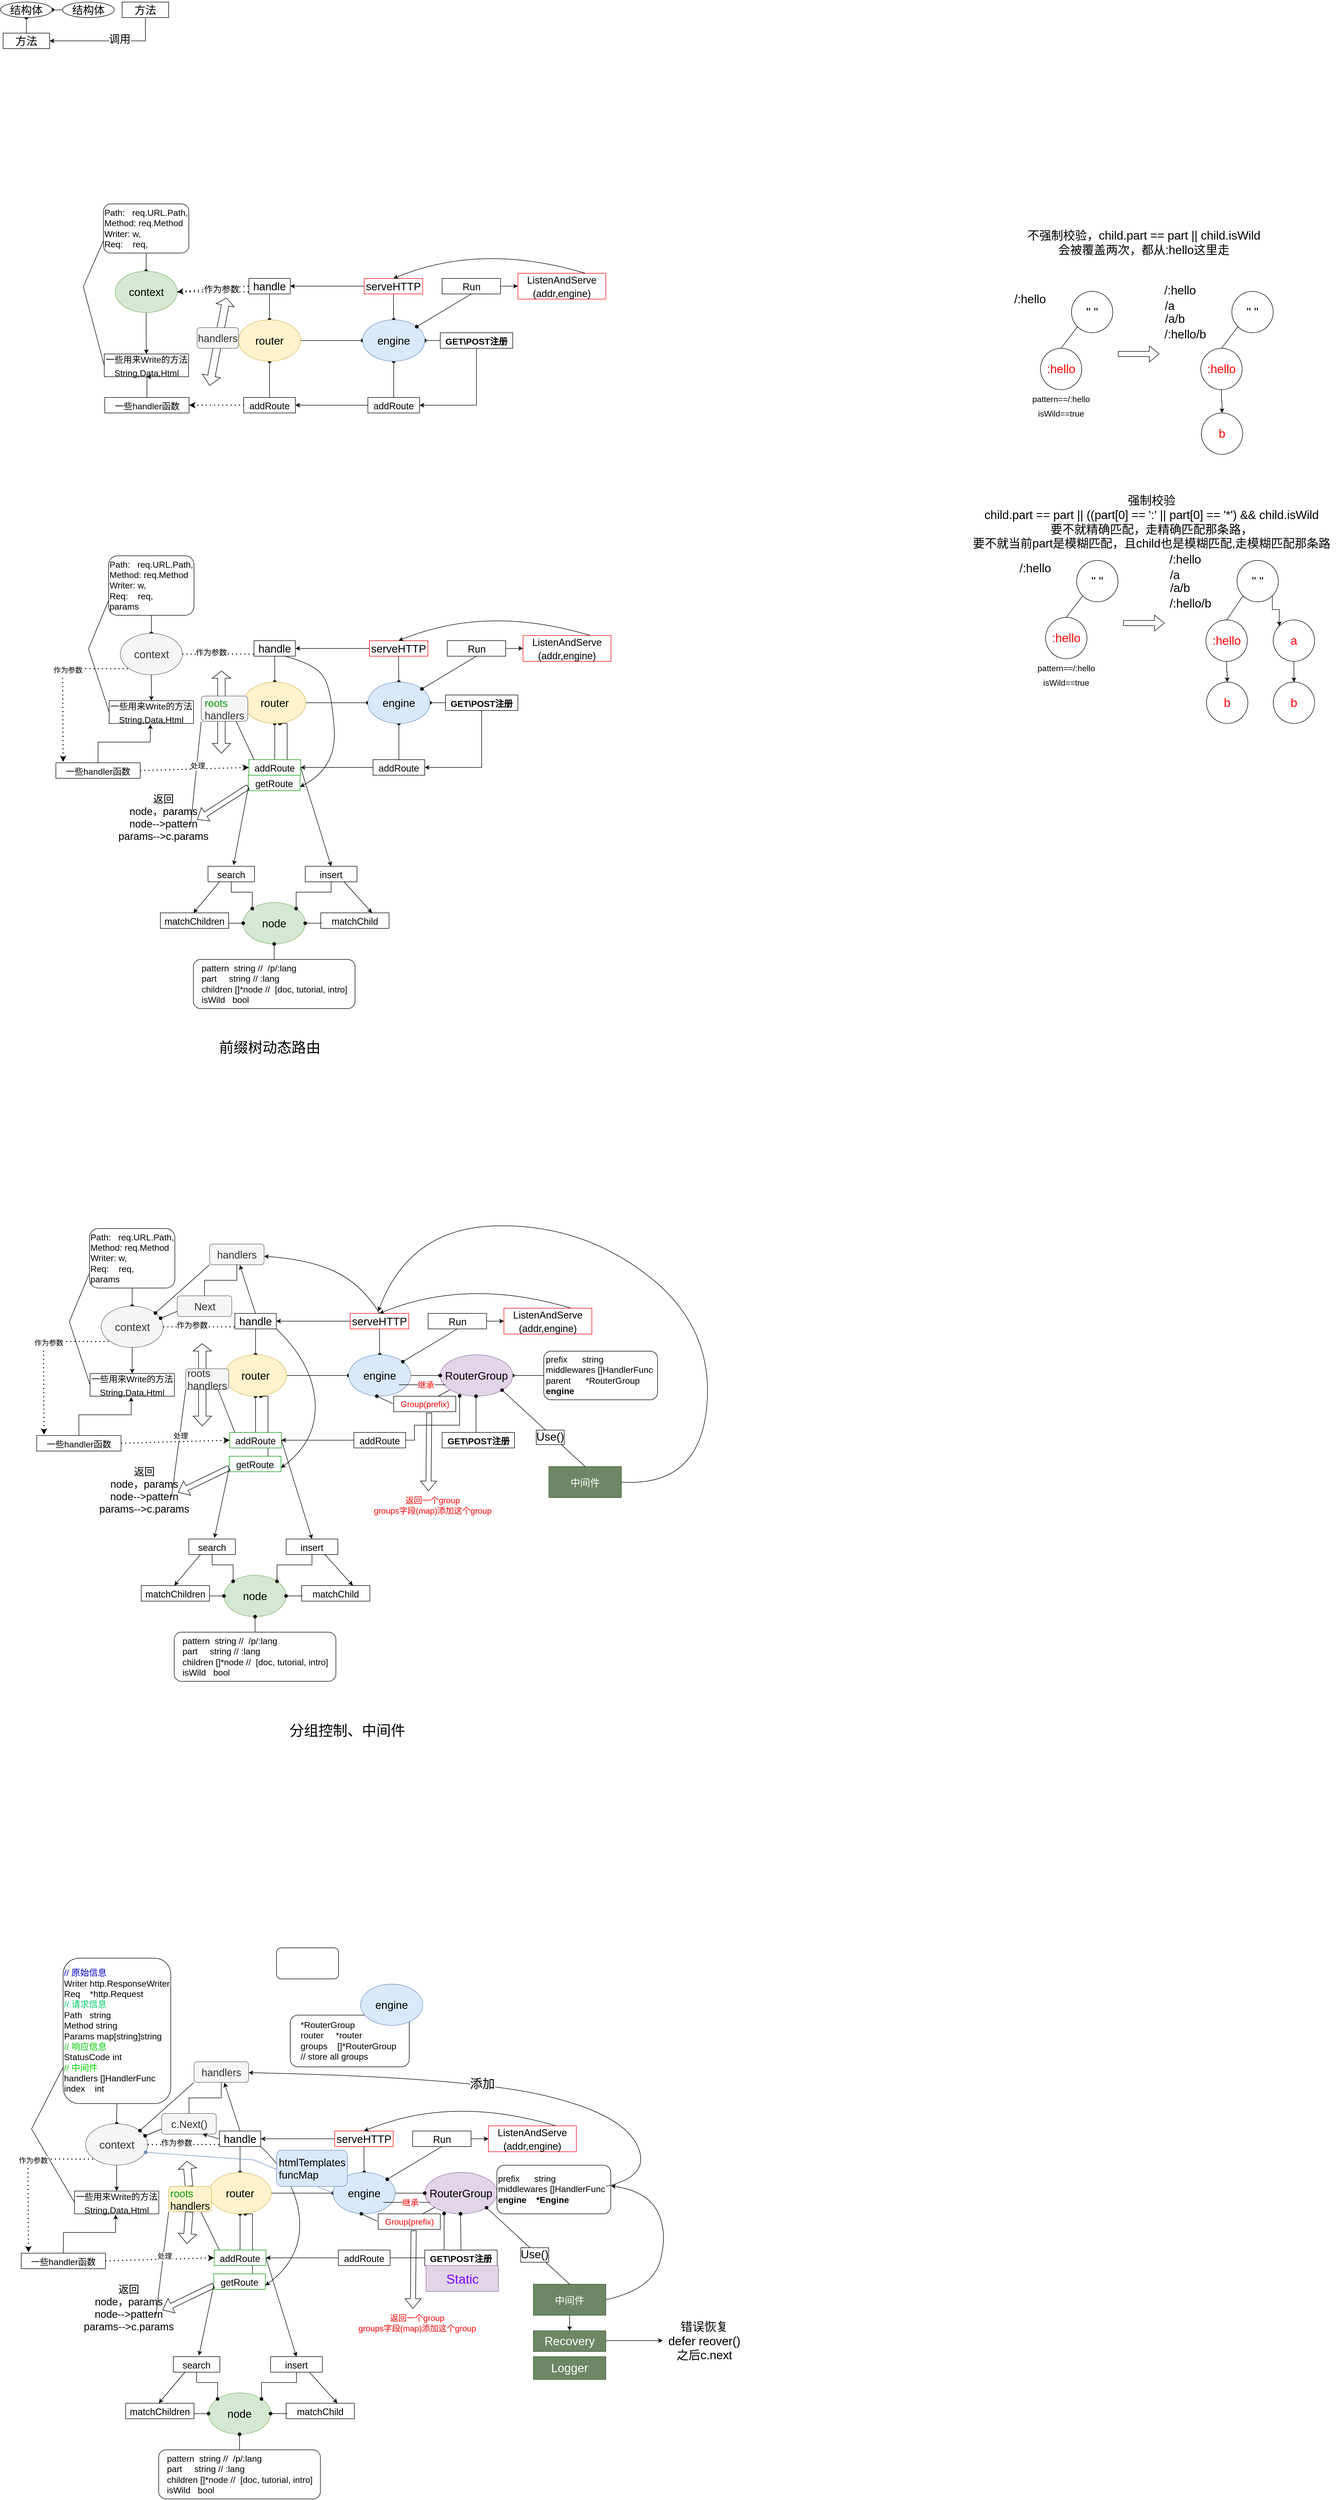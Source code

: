 <mxfile version="20.5.3" type="github" pages="2">
  <diagram id="BBmWvBnymKctrQ3piECR" name="第 1 页">
    <mxGraphModel dx="3083" dy="868" grid="1" gridSize="10" guides="1" tooltips="1" connect="1" arrows="1" fold="1" page="1" pageScale="1" pageWidth="827" pageHeight="1169" math="0" shadow="0">
      <root>
        <mxCell id="0" />
        <mxCell id="1" parent="0" />
        <mxCell id="XY5Rfa_UpzDAay3s06gO-150" value="" style="edgeStyle=orthogonalEdgeStyle;rounded=0;orthogonalLoop=1;jettySize=auto;html=1;fontSize=21;startArrow=oval;startFill=1;endArrow=none;endFill=0;entryX=0.75;entryY=0;entryDx=0;entryDy=0;" parent="1" target="XY5Rfa_UpzDAay3s06gO-118" edge="1">
          <mxGeometry relative="1" as="geometry">
            <mxPoint x="-580.0" y="1424" as="sourcePoint" />
            <mxPoint x="-580.0" y="1494" as="targetPoint" />
            <Array as="points">
              <mxPoint x="-566" y="1424" />
            </Array>
          </mxGeometry>
        </mxCell>
        <mxCell id="XY5Rfa_UpzDAay3s06gO-114" value="" style="shape=flexArrow;endArrow=classic;startArrow=classic;html=1;rounded=0;strokeWidth=1;fontSize=20;width=14.483;endSize=4.434;" parent="1" edge="1">
          <mxGeometry width="100" height="100" relative="1" as="geometry">
            <mxPoint x="-716" y="771.5" as="sourcePoint" />
            <mxPoint x="-683" y="601.5" as="targetPoint" />
          </mxGeometry>
        </mxCell>
        <mxCell id="XY5Rfa_UpzDAay3s06gO-60" value="" style="edgeStyle=orthogonalEdgeStyle;rounded=0;orthogonalLoop=1;jettySize=auto;html=1;fontSize=17;startArrow=none;startFill=0;endArrow=classic;endFill=1;" parent="1" source="XY5Rfa_UpzDAay3s06gO-1" target="XY5Rfa_UpzDAay3s06gO-59" edge="1">
          <mxGeometry relative="1" as="geometry" />
        </mxCell>
        <mxCell id="XY5Rfa_UpzDAay3s06gO-71" value="" style="edgeStyle=orthogonalEdgeStyle;rounded=0;orthogonalLoop=1;jettySize=auto;html=1;fontSize=17;startArrow=oval;startFill=1;endArrow=none;endFill=0;" parent="1" source="XY5Rfa_UpzDAay3s06gO-1" target="XY5Rfa_UpzDAay3s06gO-70" edge="1">
          <mxGeometry relative="1" as="geometry" />
        </mxCell>
        <mxCell id="XY5Rfa_UpzDAay3s06gO-1" value="&lt;font style=&quot;font-size: 21px;&quot;&gt;context&lt;/font&gt;" style="ellipse;whiteSpace=wrap;html=1;fillColor=#d5e8d4;strokeColor=#82b366;" parent="1" vertex="1">
          <mxGeometry x="-898.5" y="550" width="120" height="80" as="geometry" />
        </mxCell>
        <mxCell id="XY5Rfa_UpzDAay3s06gO-26" value="" style="edgeStyle=orthogonalEdgeStyle;rounded=0;orthogonalLoop=1;jettySize=auto;html=1;fontSize=21;startArrow=none;startFill=0;endArrow=oval;endFill=1;exitX=0.5;exitY=1;exitDx=0;exitDy=0;entryX=0.5;entryY=0;entryDx=0;entryDy=0;" parent="1" source="XY5Rfa_UpzDAay3s06gO-24" target="XY5Rfa_UpzDAay3s06gO-3" edge="1">
          <mxGeometry relative="1" as="geometry">
            <mxPoint x="-240" y="589" as="targetPoint" />
            <Array as="points">
              <mxPoint x="-360" y="619" />
              <mxPoint x="-360" y="619" />
            </Array>
          </mxGeometry>
        </mxCell>
        <mxCell id="XY5Rfa_UpzDAay3s06gO-30" value="" style="edgeStyle=orthogonalEdgeStyle;rounded=0;orthogonalLoop=1;jettySize=auto;html=1;fontSize=21;startArrow=oval;startFill=1;endArrow=none;endFill=0;" parent="1" source="XY5Rfa_UpzDAay3s06gO-3" target="XY5Rfa_UpzDAay3s06gO-27" edge="1">
          <mxGeometry relative="1" as="geometry" />
        </mxCell>
        <mxCell id="XY5Rfa_UpzDAay3s06gO-31" value="" style="edgeStyle=orthogonalEdgeStyle;rounded=0;orthogonalLoop=1;jettySize=auto;html=1;fontSize=21;startArrow=oval;startFill=1;endArrow=none;endFill=0;" parent="1" source="XY5Rfa_UpzDAay3s06gO-3" target="XY5Rfa_UpzDAay3s06gO-17" edge="1">
          <mxGeometry relative="1" as="geometry" />
        </mxCell>
        <mxCell id="XY5Rfa_UpzDAay3s06gO-33" style="edgeStyle=orthogonalEdgeStyle;rounded=0;orthogonalLoop=1;jettySize=auto;html=1;exitX=0;exitY=0.5;exitDx=0;exitDy=0;entryX=1;entryY=0.5;entryDx=0;entryDy=0;fontSize=21;startArrow=oval;startFill=1;endArrow=none;endFill=0;" parent="1" source="XY5Rfa_UpzDAay3s06gO-3" target="XY5Rfa_UpzDAay3s06gO-7" edge="1">
          <mxGeometry relative="1" as="geometry" />
        </mxCell>
        <mxCell id="XY5Rfa_UpzDAay3s06gO-3" value="&lt;font style=&quot;font-size: 21px;&quot;&gt;engine&lt;/font&gt;" style="ellipse;whiteSpace=wrap;html=1;fillColor=#dae8fc;strokeColor=#6c8ebf;" parent="1" vertex="1">
          <mxGeometry x="-420" y="644" width="120" height="80" as="geometry" />
        </mxCell>
        <mxCell id="XY5Rfa_UpzDAay3s06gO-19" value="" style="edgeStyle=orthogonalEdgeStyle;rounded=0;orthogonalLoop=1;jettySize=auto;html=1;fontSize=21;startArrow=none;startFill=0;endArrow=oval;endFill=1;exitX=0.5;exitY=1;exitDx=0;exitDy=0;entryX=0.5;entryY=0;entryDx=0;entryDy=0;" parent="1" source="XY5Rfa_UpzDAay3s06gO-9" target="XY5Rfa_UpzDAay3s06gO-7" edge="1">
          <mxGeometry relative="1" as="geometry">
            <mxPoint x="-520" y="644" as="targetPoint" />
          </mxGeometry>
        </mxCell>
        <mxCell id="XY5Rfa_UpzDAay3s06gO-32" value="" style="edgeStyle=orthogonalEdgeStyle;rounded=0;orthogonalLoop=1;jettySize=auto;html=1;fontSize=21;startArrow=oval;startFill=1;endArrow=none;endFill=0;" parent="1" source="XY5Rfa_UpzDAay3s06gO-7" target="XY5Rfa_UpzDAay3s06gO-21" edge="1">
          <mxGeometry relative="1" as="geometry" />
        </mxCell>
        <mxCell id="XY5Rfa_UpzDAay3s06gO-7" value="&lt;font style=&quot;font-size: 21px;&quot;&gt;router&lt;/font&gt;" style="ellipse;whiteSpace=wrap;html=1;fontSize=15;fillColor=#fff2cc;strokeColor=#d6b656;" parent="1" vertex="1">
          <mxGeometry x="-660" y="644" width="120" height="80" as="geometry" />
        </mxCell>
        <mxCell id="XY5Rfa_UpzDAay3s06gO-9" value="handle" style="rounded=0;whiteSpace=wrap;html=1;fontSize=21;" parent="1" vertex="1">
          <mxGeometry x="-640" y="564" width="80" height="30" as="geometry" />
        </mxCell>
        <mxCell id="XY5Rfa_UpzDAay3s06gO-15" value="" style="endArrow=none;dashed=1;html=1;dashPattern=1 3;strokeWidth=2;rounded=0;fontSize=21;" parent="1" source="XY5Rfa_UpzDAay3s06gO-1" edge="1">
          <mxGeometry width="50" height="50" relative="1" as="geometry">
            <mxPoint x="-760" y="664" as="sourcePoint" />
            <mxPoint x="-640" y="590" as="targetPoint" />
          </mxGeometry>
        </mxCell>
        <mxCell id="XY5Rfa_UpzDAay3s06gO-16" value="" style="endArrow=classic;html=1;rounded=0;fontSize=21;exitX=0;exitY=0.5;exitDx=0;exitDy=0;entryX=1;entryY=0.5;entryDx=0;entryDy=0;" parent="1" source="XY5Rfa_UpzDAay3s06gO-24" target="XY5Rfa_UpzDAay3s06gO-9" edge="1">
          <mxGeometry width="50" height="50" relative="1" as="geometry">
            <mxPoint x="-440" y="674" as="sourcePoint" />
            <mxPoint x="-490" y="604" as="targetPoint" />
          </mxGeometry>
        </mxCell>
        <mxCell id="XY5Rfa_UpzDAay3s06gO-17" value="&lt;font style=&quot;font-size: 18px;&quot;&gt;addRoute&lt;/font&gt;" style="rounded=0;whiteSpace=wrap;html=1;fontSize=21;" parent="1" vertex="1">
          <mxGeometry x="-410" y="794" width="100" height="30" as="geometry" />
        </mxCell>
        <mxCell id="XY5Rfa_UpzDAay3s06gO-21" value="&lt;font style=&quot;font-size: 18px;&quot;&gt;addRoute&lt;/font&gt;" style="rounded=0;whiteSpace=wrap;html=1;fontSize=21;" parent="1" vertex="1">
          <mxGeometry x="-650" y="794" width="100" height="30" as="geometry" />
        </mxCell>
        <mxCell id="XY5Rfa_UpzDAay3s06gO-24" value="serveHTTP" style="rounded=0;whiteSpace=wrap;html=1;fontSize=21;strokeColor=#FF0000;" parent="1" vertex="1">
          <mxGeometry x="-417" y="564" width="113" height="30" as="geometry" />
        </mxCell>
        <mxCell id="XY5Rfa_UpzDAay3s06gO-27" value="&lt;font style=&quot;font-size: 17px;&quot;&gt;&lt;b&gt;GET\POST注册&lt;/b&gt;&lt;/font&gt;" style="rounded=0;whiteSpace=wrap;html=1;fontSize=21;strokeWidth=1;" parent="1" vertex="1">
          <mxGeometry x="-270" y="669" width="140" height="30" as="geometry" />
        </mxCell>
        <mxCell id="XY5Rfa_UpzDAay3s06gO-37" style="edgeStyle=orthogonalEdgeStyle;rounded=0;orthogonalLoop=1;jettySize=auto;html=1;exitX=0.5;exitY=1;exitDx=0;exitDy=0;entryX=0.5;entryY=0;entryDx=0;entryDy=0;fontSize=21;startArrow=oval;startFill=1;endArrow=none;endFill=0;" parent="1" source="XY5Rfa_UpzDAay3s06gO-34" target="XY5Rfa_UpzDAay3s06gO-35" edge="1">
          <mxGeometry relative="1" as="geometry" />
        </mxCell>
        <mxCell id="XY5Rfa_UpzDAay3s06gO-38" style="edgeStyle=orthogonalEdgeStyle;rounded=0;orthogonalLoop=1;jettySize=auto;html=1;exitX=1;exitY=0.5;exitDx=0;exitDy=0;entryX=0;entryY=0;entryDx=0;entryDy=0;fontSize=21;startArrow=oval;startFill=1;endArrow=none;endFill=0;" parent="1" source="XY5Rfa_UpzDAay3s06gO-34" target="XY5Rfa_UpzDAay3s06gO-36" edge="1">
          <mxGeometry relative="1" as="geometry" />
        </mxCell>
        <mxCell id="XY5Rfa_UpzDAay3s06gO-34" value="结构体" style="ellipse;whiteSpace=wrap;html=1;fontSize=21;" parent="1" vertex="1">
          <mxGeometry x="-1120" y="30" width="100" height="30" as="geometry" />
        </mxCell>
        <mxCell id="XY5Rfa_UpzDAay3s06gO-35" value="方法" style="rounded=0;whiteSpace=wrap;html=1;fontSize=21;" parent="1" vertex="1">
          <mxGeometry x="-1115" y="90" width="90" height="30" as="geometry" />
        </mxCell>
        <mxCell id="XY5Rfa_UpzDAay3s06gO-39" style="edgeStyle=orthogonalEdgeStyle;rounded=0;orthogonalLoop=1;jettySize=auto;html=1;entryX=1;entryY=0.5;entryDx=0;entryDy=0;fontSize=21;startArrow=none;startFill=0;endArrow=classic;endFill=1;exitX=0.5;exitY=1;exitDx=0;exitDy=0;" parent="1" source="XY5Rfa_UpzDAay3s06gO-41" target="XY5Rfa_UpzDAay3s06gO-35" edge="1">
          <mxGeometry relative="1" as="geometry">
            <mxPoint x="-830" y="80" as="sourcePoint" />
            <Array as="points">
              <mxPoint x="-840" y="105" />
            </Array>
          </mxGeometry>
        </mxCell>
        <mxCell id="XY5Rfa_UpzDAay3s06gO-40" value="调用" style="edgeLabel;html=1;align=center;verticalAlign=middle;resizable=0;points=[];fontSize=21;" parent="XY5Rfa_UpzDAay3s06gO-39" vertex="1" connectable="0">
          <mxGeometry x="-0.167" y="-4" relative="1" as="geometry">
            <mxPoint x="1" as="offset" />
          </mxGeometry>
        </mxCell>
        <mxCell id="XY5Rfa_UpzDAay3s06gO-36" value="结构体" style="ellipse;whiteSpace=wrap;html=1;fontSize=21;" parent="1" vertex="1">
          <mxGeometry x="-1000" y="30" width="100" height="30" as="geometry" />
        </mxCell>
        <mxCell id="XY5Rfa_UpzDAay3s06gO-41" value="方法" style="rounded=0;whiteSpace=wrap;html=1;fontSize=21;" parent="1" vertex="1">
          <mxGeometry x="-885" y="30" width="90" height="30" as="geometry" />
        </mxCell>
        <mxCell id="XY5Rfa_UpzDAay3s06gO-43" value="" style="endArrow=classic;html=1;rounded=0;fontSize=21;exitX=0.5;exitY=1;exitDx=0;exitDy=0;entryX=1;entryY=0.5;entryDx=0;entryDy=0;" parent="1" source="XY5Rfa_UpzDAay3s06gO-27" target="XY5Rfa_UpzDAay3s06gO-17" edge="1">
          <mxGeometry width="50" height="50" relative="1" as="geometry">
            <mxPoint x="-138.25" y="764" as="sourcePoint" />
            <mxPoint x="-281.75" y="809" as="targetPoint" />
            <Array as="points">
              <mxPoint x="-200" y="809" />
            </Array>
          </mxGeometry>
        </mxCell>
        <mxCell id="XY5Rfa_UpzDAay3s06gO-52" value="" style="edgeStyle=orthogonalEdgeStyle;rounded=0;orthogonalLoop=1;jettySize=auto;html=1;fontSize=19;startArrow=none;startFill=0;endArrow=classic;endFill=1;" parent="1" source="XY5Rfa_UpzDAay3s06gO-45" target="XY5Rfa_UpzDAay3s06gO-51" edge="1">
          <mxGeometry relative="1" as="geometry" />
        </mxCell>
        <mxCell id="XY5Rfa_UpzDAay3s06gO-45" value="&lt;font style=&quot;font-size: 19px;&quot;&gt;Run&lt;/font&gt;" style="rounded=0;whiteSpace=wrap;html=1;fontSize=21;" parent="1" vertex="1">
          <mxGeometry x="-266.5" y="564" width="113" height="30" as="geometry" />
        </mxCell>
        <mxCell id="XY5Rfa_UpzDAay3s06gO-50" value="" style="endArrow=none;html=1;rounded=0;fontSize=21;entryX=0.5;entryY=1;entryDx=0;entryDy=0;startArrow=oval;startFill=1;" parent="1" source="XY5Rfa_UpzDAay3s06gO-3" target="XY5Rfa_UpzDAay3s06gO-45" edge="1">
          <mxGeometry width="50" height="50" relative="1" as="geometry">
            <mxPoint x="-280" y="654" as="sourcePoint" />
            <mxPoint x="-230" y="604" as="targetPoint" />
          </mxGeometry>
        </mxCell>
        <mxCell id="XY5Rfa_UpzDAay3s06gO-51" value="&lt;font style=&quot;font-size: 19px;&quot;&gt;ListenAndServe&lt;br&gt;(addr,engine)&lt;br&gt;&lt;/font&gt;" style="rounded=0;whiteSpace=wrap;html=1;fontSize=21;strokeColor=#FF0000;" parent="1" vertex="1">
          <mxGeometry x="-120" y="554" width="170" height="50" as="geometry" />
        </mxCell>
        <mxCell id="XY5Rfa_UpzDAay3s06gO-54" value="" style="curved=1;endArrow=classic;html=1;rounded=0;fontSize=17;entryX=0.5;entryY=0;entryDx=0;entryDy=0;" parent="1" source="XY5Rfa_UpzDAay3s06gO-51" target="XY5Rfa_UpzDAay3s06gO-24" edge="1">
          <mxGeometry width="50" height="50" relative="1" as="geometry">
            <mxPoint x="-20" y="554" as="sourcePoint" />
            <mxPoint x="10" y="504" as="targetPoint" />
            <Array as="points">
              <mxPoint x="10" y="554" />
              <mxPoint x="-190" y="494" />
            </Array>
          </mxGeometry>
        </mxCell>
        <mxCell id="XY5Rfa_UpzDAay3s06gO-58" value="" style="endArrow=classic;html=1;rounded=0;fontSize=18;entryX=1;entryY=0.5;entryDx=0;entryDy=0;exitX=0;exitY=0.5;exitDx=0;exitDy=0;" parent="1" source="XY5Rfa_UpzDAay3s06gO-17" target="XY5Rfa_UpzDAay3s06gO-21" edge="1">
          <mxGeometry width="50" height="50" relative="1" as="geometry">
            <mxPoint x="-500" y="804" as="sourcePoint" />
            <mxPoint x="-450" y="754" as="targetPoint" />
          </mxGeometry>
        </mxCell>
        <mxCell id="XY5Rfa_UpzDAay3s06gO-59" value="&lt;font style=&quot;font-size: 17px;&quot;&gt;一些用来Write的方法&lt;br&gt;String,Data,Html&lt;br&gt;&lt;/font&gt;" style="rounded=0;whiteSpace=wrap;html=1;fontSize=21;" parent="1" vertex="1">
          <mxGeometry x="-919.5" y="710" width="163" height="44" as="geometry" />
        </mxCell>
        <mxCell id="XY5Rfa_UpzDAay3s06gO-61" value="&lt;font style=&quot;font-size: 17px;&quot;&gt;一些handler函数&lt;/font&gt;" style="rounded=0;whiteSpace=wrap;html=1;fontSize=21;" parent="1" vertex="1">
          <mxGeometry x="-918.5" y="794" width="163" height="30" as="geometry" />
        </mxCell>
        <mxCell id="XY5Rfa_UpzDAay3s06gO-62" value="" style="endArrow=none;dashed=1;html=1;dashPattern=1 3;strokeWidth=2;rounded=0;fontSize=21;entryX=0;entryY=0.5;entryDx=0;entryDy=0;startArrow=classic;startFill=1;exitX=1;exitY=0.5;exitDx=0;exitDy=0;" parent="1" source="XY5Rfa_UpzDAay3s06gO-61" target="XY5Rfa_UpzDAay3s06gO-21" edge="1">
          <mxGeometry width="50" height="50" relative="1" as="geometry">
            <mxPoint x="-719.133" y="909.995" as="sourcePoint" />
            <mxPoint x="-550" y="832.73" as="targetPoint" />
          </mxGeometry>
        </mxCell>
        <mxCell id="XY5Rfa_UpzDAay3s06gO-63" value="" style="edgeStyle=orthogonalEdgeStyle;rounded=0;orthogonalLoop=1;jettySize=auto;html=1;fontSize=17;startArrow=none;startFill=0;endArrow=classic;endFill=1;exitX=0.5;exitY=0;exitDx=0;exitDy=0;entryX=0.5;entryY=1;entryDx=0;entryDy=0;" parent="1" source="XY5Rfa_UpzDAay3s06gO-61" target="XY5Rfa_UpzDAay3s06gO-59" edge="1">
          <mxGeometry relative="1" as="geometry">
            <mxPoint x="-918.5" y="860" as="sourcePoint" />
            <mxPoint x="-830" y="760" as="targetPoint" />
            <Array as="points">
              <mxPoint x="-837" y="770" />
              <mxPoint x="-837" y="770" />
            </Array>
          </mxGeometry>
        </mxCell>
        <mxCell id="XY5Rfa_UpzDAay3s06gO-70" value="&lt;div style=&quot;text-align: left;&quot;&gt;&lt;span style=&quot;background-color: initial;&quot;&gt;Path:&amp;nbsp; &amp;nbsp;req.URL.Path,&lt;/span&gt;&lt;br&gt;&lt;/div&gt;&lt;div style=&quot;text-align: left;&quot;&gt;Method: req.Method&lt;/div&gt;&lt;div style=&quot;text-align: left;&quot;&gt;&lt;div&gt;Writer: w,&lt;/div&gt;&lt;div&gt;Req:&amp;nbsp; &amp;nbsp; req,&lt;/div&gt;&lt;/div&gt;" style="rounded=1;whiteSpace=wrap;html=1;strokeColor=#000000;strokeWidth=1;fontSize=17;" parent="1" vertex="1">
          <mxGeometry x="-921" y="420" width="165" height="95" as="geometry" />
        </mxCell>
        <mxCell id="XY5Rfa_UpzDAay3s06gO-72" value="" style="endArrow=none;dashed=1;html=1;dashPattern=1 3;strokeWidth=2;rounded=0;fontSize=21;entryX=0;entryY=0.5;entryDx=0;entryDy=0;exitX=1;exitY=0.5;exitDx=0;exitDy=0;startArrow=classic;startFill=1;" parent="1" source="XY5Rfa_UpzDAay3s06gO-1" target="XY5Rfa_UpzDAay3s06gO-9" edge="1">
          <mxGeometry width="50" height="50" relative="1" as="geometry">
            <mxPoint x="-798.5" y="530" as="sourcePoint" />
            <mxPoint x="-660" y="530" as="targetPoint" />
          </mxGeometry>
        </mxCell>
        <mxCell id="XY5Rfa_UpzDAay3s06gO-77" value="作为参数" style="edgeLabel;html=1;align=center;verticalAlign=middle;resizable=0;points=[];fontSize=17;" parent="XY5Rfa_UpzDAay3s06gO-72" vertex="1" connectable="0">
          <mxGeometry x="0.229" y="-4" relative="1" as="geometry">
            <mxPoint y="-1" as="offset" />
          </mxGeometry>
        </mxCell>
        <mxCell id="XY5Rfa_UpzDAay3s06gO-75" value="" style="endArrow=none;html=1;strokeWidth=1;rounded=0;fontSize=21;entryX=0;entryY=0.5;entryDx=0;entryDy=0;exitX=0;exitY=0.75;exitDx=0;exitDy=0;" parent="1" source="XY5Rfa_UpzDAay3s06gO-70" target="XY5Rfa_UpzDAay3s06gO-59" edge="1">
          <mxGeometry width="50" height="50" relative="1" as="geometry">
            <mxPoint x="-963.925" y="612.494" as="sourcePoint" />
            <mxPoint x="-870.75" y="643.17" as="targetPoint" />
            <Array as="points">
              <mxPoint x="-960" y="580" />
            </Array>
          </mxGeometry>
        </mxCell>
        <mxCell id="XY5Rfa_UpzDAay3s06gO-78" value="" style="edgeStyle=orthogonalEdgeStyle;rounded=0;orthogonalLoop=1;jettySize=auto;html=1;fontSize=17;startArrow=none;startFill=0;endArrow=classic;endFill=1;" parent="1" source="XY5Rfa_UpzDAay3s06gO-80" target="XY5Rfa_UpzDAay3s06gO-103" edge="1">
          <mxGeometry relative="1" as="geometry" />
        </mxCell>
        <mxCell id="XY5Rfa_UpzDAay3s06gO-79" value="" style="edgeStyle=orthogonalEdgeStyle;rounded=0;orthogonalLoop=1;jettySize=auto;html=1;fontSize=17;startArrow=oval;startFill=1;endArrow=none;endFill=0;" parent="1" source="XY5Rfa_UpzDAay3s06gO-80" target="XY5Rfa_UpzDAay3s06gO-107" edge="1">
          <mxGeometry relative="1" as="geometry" />
        </mxCell>
        <mxCell id="XY5Rfa_UpzDAay3s06gO-80" value="&lt;font style=&quot;font-size: 21px;&quot;&gt;context&lt;/font&gt;" style="ellipse;whiteSpace=wrap;html=1;fillColor=#f5f5f5;strokeColor=#666666;fontColor=#333333;" parent="1" vertex="1">
          <mxGeometry x="-888.5" y="1250" width="120" height="80" as="geometry" />
        </mxCell>
        <mxCell id="XY5Rfa_UpzDAay3s06gO-81" value="" style="edgeStyle=orthogonalEdgeStyle;rounded=0;orthogonalLoop=1;jettySize=auto;html=1;fontSize=21;startArrow=none;startFill=0;endArrow=oval;endFill=1;exitX=0.5;exitY=1;exitDx=0;exitDy=0;entryX=0.5;entryY=0;entryDx=0;entryDy=0;" parent="1" source="XY5Rfa_UpzDAay3s06gO-94" target="XY5Rfa_UpzDAay3s06gO-85" edge="1">
          <mxGeometry relative="1" as="geometry">
            <mxPoint x="-230" y="1289" as="targetPoint" />
            <Array as="points">
              <mxPoint x="-350" y="1319" />
              <mxPoint x="-350" y="1319" />
            </Array>
          </mxGeometry>
        </mxCell>
        <mxCell id="XY5Rfa_UpzDAay3s06gO-82" value="" style="edgeStyle=orthogonalEdgeStyle;rounded=0;orthogonalLoop=1;jettySize=auto;html=1;fontSize=21;startArrow=oval;startFill=1;endArrow=none;endFill=0;" parent="1" source="XY5Rfa_UpzDAay3s06gO-85" target="XY5Rfa_UpzDAay3s06gO-95" edge="1">
          <mxGeometry relative="1" as="geometry" />
        </mxCell>
        <mxCell id="XY5Rfa_UpzDAay3s06gO-83" value="" style="edgeStyle=orthogonalEdgeStyle;rounded=0;orthogonalLoop=1;jettySize=auto;html=1;fontSize=21;startArrow=oval;startFill=1;endArrow=none;endFill=0;" parent="1" source="XY5Rfa_UpzDAay3s06gO-85" target="XY5Rfa_UpzDAay3s06gO-92" edge="1">
          <mxGeometry relative="1" as="geometry" />
        </mxCell>
        <mxCell id="XY5Rfa_UpzDAay3s06gO-84" style="edgeStyle=orthogonalEdgeStyle;rounded=0;orthogonalLoop=1;jettySize=auto;html=1;exitX=0;exitY=0.5;exitDx=0;exitDy=0;entryX=1;entryY=0.5;entryDx=0;entryDy=0;fontSize=21;startArrow=oval;startFill=1;endArrow=none;endFill=0;" parent="1" source="XY5Rfa_UpzDAay3s06gO-85" target="XY5Rfa_UpzDAay3s06gO-88" edge="1">
          <mxGeometry relative="1" as="geometry" />
        </mxCell>
        <mxCell id="XY5Rfa_UpzDAay3s06gO-85" value="&lt;font style=&quot;font-size: 21px;&quot;&gt;engine&lt;/font&gt;" style="ellipse;whiteSpace=wrap;html=1;fillColor=#dae8fc;strokeColor=#6c8ebf;" parent="1" vertex="1">
          <mxGeometry x="-410" y="1344" width="120" height="80" as="geometry" />
        </mxCell>
        <mxCell id="XY5Rfa_UpzDAay3s06gO-86" value="" style="edgeStyle=orthogonalEdgeStyle;rounded=0;orthogonalLoop=1;jettySize=auto;html=1;fontSize=21;startArrow=none;startFill=0;endArrow=oval;endFill=1;exitX=0.5;exitY=1;exitDx=0;exitDy=0;entryX=0.5;entryY=0;entryDx=0;entryDy=0;" parent="1" source="XY5Rfa_UpzDAay3s06gO-89" target="XY5Rfa_UpzDAay3s06gO-88" edge="1">
          <mxGeometry relative="1" as="geometry">
            <mxPoint x="-510" y="1344" as="targetPoint" />
          </mxGeometry>
        </mxCell>
        <mxCell id="XY5Rfa_UpzDAay3s06gO-87" value="" style="edgeStyle=orthogonalEdgeStyle;rounded=0;orthogonalLoop=1;jettySize=auto;html=1;fontSize=21;startArrow=oval;startFill=1;endArrow=none;endFill=0;" parent="1" source="XY5Rfa_UpzDAay3s06gO-88" target="XY5Rfa_UpzDAay3s06gO-93" edge="1">
          <mxGeometry relative="1" as="geometry" />
        </mxCell>
        <mxCell id="XY5Rfa_UpzDAay3s06gO-88" value="&lt;font style=&quot;font-size: 21px;&quot;&gt;router&lt;/font&gt;" style="ellipse;whiteSpace=wrap;html=1;fontSize=15;fillColor=#fff2cc;strokeColor=#d6b656;" parent="1" vertex="1">
          <mxGeometry x="-650" y="1344" width="120" height="80" as="geometry" />
        </mxCell>
        <mxCell id="XY5Rfa_UpzDAay3s06gO-89" value="handle" style="rounded=0;whiteSpace=wrap;html=1;fontSize=21;" parent="1" vertex="1">
          <mxGeometry x="-630" y="1264" width="80" height="30" as="geometry" />
        </mxCell>
        <mxCell id="XY5Rfa_UpzDAay3s06gO-90" value="" style="endArrow=none;dashed=1;html=1;dashPattern=1 3;strokeWidth=2;rounded=0;fontSize=21;" parent="1" source="XY5Rfa_UpzDAay3s06gO-80" edge="1">
          <mxGeometry width="50" height="50" relative="1" as="geometry">
            <mxPoint x="-750" y="1364" as="sourcePoint" />
            <mxPoint x="-630" y="1290" as="targetPoint" />
          </mxGeometry>
        </mxCell>
        <mxCell id="XY5Rfa_UpzDAay3s06gO-143" value="作为参数" style="edgeLabel;html=1;align=center;verticalAlign=middle;resizable=0;points=[];fontSize=15;" parent="XY5Rfa_UpzDAay3s06gO-90" vertex="1" connectable="0">
          <mxGeometry x="-0.209" y="4" relative="1" as="geometry">
            <mxPoint as="offset" />
          </mxGeometry>
        </mxCell>
        <mxCell id="XY5Rfa_UpzDAay3s06gO-91" value="" style="endArrow=classic;html=1;rounded=0;fontSize=21;exitX=0;exitY=0.5;exitDx=0;exitDy=0;entryX=1;entryY=0.5;entryDx=0;entryDy=0;" parent="1" source="XY5Rfa_UpzDAay3s06gO-94" target="XY5Rfa_UpzDAay3s06gO-89" edge="1">
          <mxGeometry width="50" height="50" relative="1" as="geometry">
            <mxPoint x="-430" y="1374" as="sourcePoint" />
            <mxPoint x="-480" y="1304" as="targetPoint" />
          </mxGeometry>
        </mxCell>
        <mxCell id="XY5Rfa_UpzDAay3s06gO-92" value="&lt;font style=&quot;font-size: 18px;&quot;&gt;addRoute&lt;/font&gt;" style="rounded=0;whiteSpace=wrap;html=1;fontSize=21;" parent="1" vertex="1">
          <mxGeometry x="-400" y="1494" width="100" height="30" as="geometry" />
        </mxCell>
        <mxCell id="XY5Rfa_UpzDAay3s06gO-93" value="&lt;font style=&quot;font-size: 18px;&quot;&gt;addRoute&lt;/font&gt;" style="rounded=0;whiteSpace=wrap;html=1;fontSize=21;strokeColor=#009900;" parent="1" vertex="1">
          <mxGeometry x="-640" y="1494" width="100" height="30" as="geometry" />
        </mxCell>
        <mxCell id="XY5Rfa_UpzDAay3s06gO-94" value="serveHTTP" style="rounded=0;whiteSpace=wrap;html=1;fontSize=21;strokeColor=#FF0000;" parent="1" vertex="1">
          <mxGeometry x="-407" y="1264" width="113" height="30" as="geometry" />
        </mxCell>
        <mxCell id="XY5Rfa_UpzDAay3s06gO-95" value="&lt;font style=&quot;font-size: 17px;&quot;&gt;&lt;b&gt;GET\POST注册&lt;/b&gt;&lt;/font&gt;" style="rounded=0;whiteSpace=wrap;html=1;fontSize=21;strokeWidth=1;" parent="1" vertex="1">
          <mxGeometry x="-260" y="1369" width="140" height="30" as="geometry" />
        </mxCell>
        <mxCell id="XY5Rfa_UpzDAay3s06gO-96" value="" style="endArrow=classic;html=1;rounded=0;fontSize=21;exitX=0.5;exitY=1;exitDx=0;exitDy=0;entryX=1;entryY=0.5;entryDx=0;entryDy=0;" parent="1" source="XY5Rfa_UpzDAay3s06gO-95" target="XY5Rfa_UpzDAay3s06gO-92" edge="1">
          <mxGeometry width="50" height="50" relative="1" as="geometry">
            <mxPoint x="-128.25" y="1464" as="sourcePoint" />
            <mxPoint x="-271.75" y="1509" as="targetPoint" />
            <Array as="points">
              <mxPoint x="-190" y="1509" />
            </Array>
          </mxGeometry>
        </mxCell>
        <mxCell id="XY5Rfa_UpzDAay3s06gO-97" value="" style="edgeStyle=orthogonalEdgeStyle;rounded=0;orthogonalLoop=1;jettySize=auto;html=1;fontSize=19;startArrow=none;startFill=0;endArrow=classic;endFill=1;" parent="1" source="XY5Rfa_UpzDAay3s06gO-98" target="XY5Rfa_UpzDAay3s06gO-100" edge="1">
          <mxGeometry relative="1" as="geometry" />
        </mxCell>
        <mxCell id="XY5Rfa_UpzDAay3s06gO-98" value="&lt;font style=&quot;font-size: 19px;&quot;&gt;Run&lt;/font&gt;" style="rounded=0;whiteSpace=wrap;html=1;fontSize=21;" parent="1" vertex="1">
          <mxGeometry x="-256.5" y="1264" width="113" height="30" as="geometry" />
        </mxCell>
        <mxCell id="XY5Rfa_UpzDAay3s06gO-99" value="" style="endArrow=none;html=1;rounded=0;fontSize=21;entryX=0.5;entryY=1;entryDx=0;entryDy=0;startArrow=oval;startFill=1;" parent="1" source="XY5Rfa_UpzDAay3s06gO-85" target="XY5Rfa_UpzDAay3s06gO-98" edge="1">
          <mxGeometry width="50" height="50" relative="1" as="geometry">
            <mxPoint x="-270" y="1354" as="sourcePoint" />
            <mxPoint x="-220" y="1304" as="targetPoint" />
          </mxGeometry>
        </mxCell>
        <mxCell id="XY5Rfa_UpzDAay3s06gO-100" value="&lt;font style=&quot;font-size: 19px;&quot;&gt;ListenAndServe&lt;br&gt;(addr,engine)&lt;br&gt;&lt;/font&gt;" style="rounded=0;whiteSpace=wrap;html=1;fontSize=21;strokeColor=#FF0000;" parent="1" vertex="1">
          <mxGeometry x="-110" y="1254" width="170" height="50" as="geometry" />
        </mxCell>
        <mxCell id="XY5Rfa_UpzDAay3s06gO-101" value="" style="curved=1;endArrow=classic;html=1;rounded=0;fontSize=17;entryX=0.5;entryY=0;entryDx=0;entryDy=0;" parent="1" source="XY5Rfa_UpzDAay3s06gO-100" target="XY5Rfa_UpzDAay3s06gO-94" edge="1">
          <mxGeometry width="50" height="50" relative="1" as="geometry">
            <mxPoint x="-10" y="1254" as="sourcePoint" />
            <mxPoint x="20" y="1204" as="targetPoint" />
            <Array as="points">
              <mxPoint x="20" y="1254" />
              <mxPoint x="-180" y="1194" />
            </Array>
          </mxGeometry>
        </mxCell>
        <mxCell id="XY5Rfa_UpzDAay3s06gO-102" value="" style="endArrow=classic;html=1;rounded=0;fontSize=18;entryX=1;entryY=0.5;entryDx=0;entryDy=0;exitX=0;exitY=0.5;exitDx=0;exitDy=0;" parent="1" source="XY5Rfa_UpzDAay3s06gO-92" target="XY5Rfa_UpzDAay3s06gO-93" edge="1">
          <mxGeometry width="50" height="50" relative="1" as="geometry">
            <mxPoint x="-490" y="1504" as="sourcePoint" />
            <mxPoint x="-440" y="1454" as="targetPoint" />
          </mxGeometry>
        </mxCell>
        <mxCell id="XY5Rfa_UpzDAay3s06gO-103" value="&lt;font style=&quot;font-size: 17px;&quot;&gt;一些用来Write的方法&lt;br&gt;String,Data,Html&lt;br&gt;&lt;/font&gt;" style="rounded=0;whiteSpace=wrap;html=1;fontSize=21;" parent="1" vertex="1">
          <mxGeometry x="-910" y="1380" width="163" height="44" as="geometry" />
        </mxCell>
        <mxCell id="XY5Rfa_UpzDAay3s06gO-104" value="&lt;font style=&quot;font-size: 17px;&quot;&gt;一些handler函数&lt;/font&gt;" style="rounded=0;whiteSpace=wrap;html=1;fontSize=21;" parent="1" vertex="1">
          <mxGeometry x="-1013" y="1500" width="163" height="30" as="geometry" />
        </mxCell>
        <mxCell id="XY5Rfa_UpzDAay3s06gO-105" value="" style="endArrow=none;dashed=1;html=1;dashPattern=1 3;strokeWidth=2;rounded=0;fontSize=21;entryX=1;entryY=0.5;entryDx=0;entryDy=0;startArrow=classic;startFill=1;exitX=0;exitY=0.5;exitDx=0;exitDy=0;" parent="1" source="XY5Rfa_UpzDAay3s06gO-93" target="XY5Rfa_UpzDAay3s06gO-104" edge="1">
          <mxGeometry width="50" height="50" relative="1" as="geometry">
            <mxPoint x="-650" y="1460" as="sourcePoint" />
            <mxPoint x="-540" y="1532.73" as="targetPoint" />
          </mxGeometry>
        </mxCell>
        <mxCell id="XY5Rfa_UpzDAay3s06gO-106" value="" style="edgeStyle=orthogonalEdgeStyle;rounded=0;orthogonalLoop=1;jettySize=auto;html=1;fontSize=17;startArrow=none;startFill=0;endArrow=classic;endFill=1;exitX=0.5;exitY=0;exitDx=0;exitDy=0;entryX=0.488;entryY=1.039;entryDx=0;entryDy=0;entryPerimeter=0;" parent="1" source="XY5Rfa_UpzDAay3s06gO-104" target="XY5Rfa_UpzDAay3s06gO-103" edge="1">
          <mxGeometry relative="1" as="geometry">
            <mxPoint x="-908.5" y="1560" as="sourcePoint" />
            <mxPoint x="-850" y="1430" as="targetPoint" />
            <Array as="points">
              <mxPoint x="-931" y="1460" />
              <mxPoint x="-830" y="1460" />
            </Array>
          </mxGeometry>
        </mxCell>
        <mxCell id="XY5Rfa_UpzDAay3s06gO-107" value="&lt;div style=&quot;text-align: left;&quot;&gt;&lt;span style=&quot;background-color: initial;&quot;&gt;Path:&amp;nbsp; &amp;nbsp;req.URL.Path,&lt;/span&gt;&lt;br&gt;&lt;/div&gt;&lt;div style=&quot;text-align: left;&quot;&gt;Method: req.Method&lt;/div&gt;&lt;div style=&quot;text-align: left;&quot;&gt;&lt;div&gt;Writer: w,&lt;/div&gt;&lt;div&gt;Req:&amp;nbsp; &amp;nbsp; req,&lt;/div&gt;&lt;div&gt;params&lt;/div&gt;&lt;/div&gt;" style="rounded=1;whiteSpace=wrap;html=1;strokeColor=#000000;strokeWidth=1;fontSize=17;" parent="1" vertex="1">
          <mxGeometry x="-911" y="1100" width="165" height="115" as="geometry" />
        </mxCell>
        <mxCell id="XY5Rfa_UpzDAay3s06gO-110" value="" style="endArrow=none;html=1;strokeWidth=1;rounded=0;fontSize=21;entryX=0;entryY=0.5;entryDx=0;entryDy=0;exitX=0;exitY=0.75;exitDx=0;exitDy=0;" parent="1" source="XY5Rfa_UpzDAay3s06gO-107" target="XY5Rfa_UpzDAay3s06gO-103" edge="1">
          <mxGeometry width="50" height="50" relative="1" as="geometry">
            <mxPoint x="-953.925" y="1312.494" as="sourcePoint" />
            <mxPoint x="-860.75" y="1343.17" as="targetPoint" />
            <Array as="points">
              <mxPoint x="-950" y="1280" />
            </Array>
          </mxGeometry>
        </mxCell>
        <mxCell id="XY5Rfa_UpzDAay3s06gO-111" value="&lt;div style=&quot;text-align: left; font-size: 20px;&quot;&gt;handlers&lt;/div&gt;" style="rounded=1;whiteSpace=wrap;html=1;strokeColor=#666666;strokeWidth=1;fontSize=20;spacing=2;fillColor=#f5f5f5;fontColor=#333333;" parent="1" vertex="1">
          <mxGeometry x="-740" y="659" width="80" height="40" as="geometry" />
        </mxCell>
        <mxCell id="XY5Rfa_UpzDAay3s06gO-115" value="&lt;font style=&quot;font-size: 21px;&quot;&gt;node&lt;/font&gt;" style="ellipse;whiteSpace=wrap;html=1;fontSize=15;fillColor=#d5e8d4;strokeColor=#82b366;" parent="1" vertex="1">
          <mxGeometry x="-651" y="1770" width="120" height="80" as="geometry" />
        </mxCell>
        <mxCell id="XY5Rfa_UpzDAay3s06gO-116" value="&lt;div style=&quot;text-align: left;&quot;&gt;&lt;div&gt;pattern&amp;nbsp; string //&amp;nbsp; /p/:lang&lt;/div&gt;&lt;div&gt;&lt;span style=&quot;&quot;&gt; &lt;/span&gt;part&amp;nbsp; &amp;nbsp; &amp;nbsp;string // :lang&lt;/div&gt;&lt;div&gt;&lt;span style=&quot;&quot;&gt; &lt;/span&gt;children []*node //&amp;nbsp; [doc, tutorial, intro]&lt;/div&gt;&lt;div&gt;&lt;span style=&quot;&quot;&gt; &lt;/span&gt;isWild&amp;nbsp; &amp;nbsp;bool&amp;nbsp;&lt;/div&gt;&lt;/div&gt;" style="rounded=1;whiteSpace=wrap;html=1;strokeColor=#000000;strokeWidth=1;fontSize=17;" parent="1" vertex="1">
          <mxGeometry x="-747.25" y="1880" width="312.5" height="95" as="geometry" />
        </mxCell>
        <mxCell id="XY5Rfa_UpzDAay3s06gO-118" value="&lt;font style=&quot;font-size: 18px;&quot;&gt;getRoute&lt;/font&gt;" style="rounded=0;whiteSpace=wrap;html=1;fontSize=21;strokeColor=#009900;" parent="1" vertex="1">
          <mxGeometry x="-641" y="1524" width="100" height="30" as="geometry" />
        </mxCell>
        <mxCell id="XY5Rfa_UpzDAay3s06gO-119" value="&lt;font style=&quot;font-size: 18px;&quot;&gt;insert&lt;/font&gt;" style="rounded=0;whiteSpace=wrap;html=1;fontSize=21;" parent="1" vertex="1">
          <mxGeometry x="-531" y="1700" width="100" height="30" as="geometry" />
        </mxCell>
        <mxCell id="XY5Rfa_UpzDAay3s06gO-120" value="&lt;font style=&quot;font-size: 18px;&quot;&gt;search&lt;/font&gt;" style="rounded=0;whiteSpace=wrap;html=1;fontSize=21;" parent="1" vertex="1">
          <mxGeometry x="-719" y="1700" width="90" height="30" as="geometry" />
        </mxCell>
        <mxCell id="XY5Rfa_UpzDAay3s06gO-121" value="" style="shape=flexArrow;endArrow=classic;startArrow=classic;html=1;rounded=0;strokeWidth=1;fontSize=20;width=14.483;endSize=4.434;" parent="1" edge="1">
          <mxGeometry width="100" height="100" relative="1" as="geometry">
            <mxPoint x="-693" y="1482" as="sourcePoint" />
            <mxPoint x="-693" y="1322" as="targetPoint" />
          </mxGeometry>
        </mxCell>
        <mxCell id="XY5Rfa_UpzDAay3s06gO-147" style="edgeStyle=orthogonalEdgeStyle;rounded=0;orthogonalLoop=1;jettySize=auto;html=1;exitX=1;exitY=0.75;exitDx=0;exitDy=0;entryX=0;entryY=0.666;entryDx=0;entryDy=0;entryPerimeter=0;strokeWidth=1;fontSize=14;startArrow=classic;startFill=1;endArrow=none;endFill=0;" parent="1" source="XY5Rfa_UpzDAay3s06gO-122" target="XY5Rfa_UpzDAay3s06gO-88" edge="1">
          <mxGeometry relative="1" as="geometry" />
        </mxCell>
        <mxCell id="XY5Rfa_UpzDAay3s06gO-122" value="&lt;div style=&quot;text-align: left; font-size: 20px;&quot;&gt;&lt;font color=&quot;#009900&quot;&gt;roots&lt;/font&gt;&lt;/div&gt;&lt;div style=&quot;text-align: left; font-size: 20px;&quot;&gt;handlers&lt;/div&gt;" style="rounded=1;whiteSpace=wrap;html=1;strokeColor=#666666;strokeWidth=1;fontSize=20;spacing=2;fillColor=#f5f5f5;fontColor=#333333;" parent="1" vertex="1">
          <mxGeometry x="-732" y="1371" width="90" height="49" as="geometry" />
        </mxCell>
        <mxCell id="XY5Rfa_UpzDAay3s06gO-123" value="" style="endArrow=classic;html=1;rounded=0;fontSize=18;exitX=0;exitY=0.75;exitDx=0;exitDy=0;entryX=0.55;entryY=-0.072;entryDx=0;entryDy=0;entryPerimeter=0;" parent="1" source="XY5Rfa_UpzDAay3s06gO-118" target="XY5Rfa_UpzDAay3s06gO-120" edge="1">
          <mxGeometry width="50" height="50" relative="1" as="geometry">
            <mxPoint x="-660" y="1580" as="sourcePoint" />
            <mxPoint x="-680" y="1580" as="targetPoint" />
          </mxGeometry>
        </mxCell>
        <mxCell id="XY5Rfa_UpzDAay3s06gO-124" value="" style="endArrow=classic;html=1;rounded=0;fontSize=18;entryX=0.5;entryY=0;entryDx=0;entryDy=0;exitX=1;exitY=0.5;exitDx=0;exitDy=0;" parent="1" source="XY5Rfa_UpzDAay3s06gO-93" target="XY5Rfa_UpzDAay3s06gO-119" edge="1">
          <mxGeometry width="50" height="50" relative="1" as="geometry">
            <mxPoint x="-540" y="1542.06" as="sourcePoint" />
            <mxPoint x="-440" y="1620" as="targetPoint" />
          </mxGeometry>
        </mxCell>
        <mxCell id="XY5Rfa_UpzDAay3s06gO-125" value="&lt;font style=&quot;font-size: 18px;&quot;&gt;matchChildren&lt;/font&gt;" style="rounded=0;whiteSpace=wrap;html=1;fontSize=21;" parent="1" vertex="1">
          <mxGeometry x="-811" y="1790" width="132" height="30" as="geometry" />
        </mxCell>
        <mxCell id="XY5Rfa_UpzDAay3s06gO-126" value="&lt;font style=&quot;font-size: 18px;&quot;&gt;matchChild&lt;/font&gt;" style="rounded=0;whiteSpace=wrap;html=1;fontSize=21;" parent="1" vertex="1">
          <mxGeometry x="-501" y="1790" width="132" height="30" as="geometry" />
        </mxCell>
        <mxCell id="XY5Rfa_UpzDAay3s06gO-127" style="edgeStyle=orthogonalEdgeStyle;rounded=0;orthogonalLoop=1;jettySize=auto;html=1;exitX=0;exitY=0.5;exitDx=0;exitDy=0;fontSize=21;startArrow=oval;startFill=1;endArrow=none;endFill=0;entryX=1;entryY=0.75;entryDx=0;entryDy=0;" parent="1" source="XY5Rfa_UpzDAay3s06gO-115" target="XY5Rfa_UpzDAay3s06gO-125" edge="1">
          <mxGeometry relative="1" as="geometry">
            <mxPoint x="-649" y="1805.14" as="sourcePoint" />
            <mxPoint x="-679" y="1804.81" as="targetPoint" />
          </mxGeometry>
        </mxCell>
        <mxCell id="XY5Rfa_UpzDAay3s06gO-128" style="edgeStyle=orthogonalEdgeStyle;rounded=0;orthogonalLoop=1;jettySize=auto;html=1;exitX=1;exitY=0.5;exitDx=0;exitDy=0;fontSize=21;startArrow=oval;startFill=1;endArrow=none;endFill=0;entryX=0.01;entryY=0.633;entryDx=0;entryDy=0;entryPerimeter=0;" parent="1" source="XY5Rfa_UpzDAay3s06gO-115" target="XY5Rfa_UpzDAay3s06gO-126" edge="1">
          <mxGeometry relative="1" as="geometry">
            <mxPoint x="-521" y="1755.19" as="sourcePoint" />
            <mxPoint x="-549" y="1750" as="targetPoint" />
          </mxGeometry>
        </mxCell>
        <mxCell id="XY5Rfa_UpzDAay3s06gO-129" style="edgeStyle=orthogonalEdgeStyle;rounded=0;orthogonalLoop=1;jettySize=auto;html=1;exitX=0;exitY=0;exitDx=0;exitDy=0;fontSize=21;startArrow=oval;startFill=1;endArrow=none;endFill=0;entryX=0.5;entryY=1;entryDx=0;entryDy=0;" parent="1" source="XY5Rfa_UpzDAay3s06gO-115" target="XY5Rfa_UpzDAay3s06gO-120" edge="1">
          <mxGeometry relative="1" as="geometry">
            <mxPoint x="-651" y="1750.0" as="sourcePoint" />
            <mxPoint x="-679" y="1752.5" as="targetPoint" />
          </mxGeometry>
        </mxCell>
        <mxCell id="XY5Rfa_UpzDAay3s06gO-130" style="edgeStyle=orthogonalEdgeStyle;rounded=0;orthogonalLoop=1;jettySize=auto;html=1;exitX=1;exitY=0;exitDx=0;exitDy=0;fontSize=21;startArrow=oval;startFill=1;endArrow=none;endFill=0;entryX=0.5;entryY=1;entryDx=0;entryDy=0;" parent="1" source="XY5Rfa_UpzDAay3s06gO-115" target="XY5Rfa_UpzDAay3s06gO-119" edge="1">
          <mxGeometry relative="1" as="geometry">
            <mxPoint x="-520.996" y="1761.716" as="sourcePoint" />
            <mxPoint x="-573.57" y="1710.0" as="targetPoint" />
          </mxGeometry>
        </mxCell>
        <mxCell id="XY5Rfa_UpzDAay3s06gO-131" value="" style="endArrow=classic;html=1;rounded=0;fontSize=18;exitX=0.25;exitY=1;exitDx=0;exitDy=0;entryX=0.55;entryY=-0.072;entryDx=0;entryDy=0;entryPerimeter=0;" parent="1" source="XY5Rfa_UpzDAay3s06gO-120" edge="1">
          <mxGeometry width="50" height="50" relative="1" as="geometry">
            <mxPoint x="-696.5" y="1708.66" as="sourcePoint" />
            <mxPoint x="-747" y="1790" as="targetPoint" />
          </mxGeometry>
        </mxCell>
        <mxCell id="XY5Rfa_UpzDAay3s06gO-132" value="" style="endArrow=classic;html=1;rounded=0;fontSize=18;exitX=0.75;exitY=1;exitDx=0;exitDy=0;entryX=0.75;entryY=0;entryDx=0;entryDy=0;" parent="1" source="XY5Rfa_UpzDAay3s06gO-119" target="XY5Rfa_UpzDAay3s06gO-126" edge="1">
          <mxGeometry width="50" height="50" relative="1" as="geometry">
            <mxPoint x="-352.5" y="1710" as="sourcePoint" />
            <mxPoint x="-391.0" y="1770" as="targetPoint" />
          </mxGeometry>
        </mxCell>
        <mxCell id="XY5Rfa_UpzDAay3s06gO-134" style="edgeStyle=orthogonalEdgeStyle;rounded=0;orthogonalLoop=1;jettySize=auto;html=1;exitX=0.5;exitY=1;exitDx=0;exitDy=0;fontSize=21;startArrow=oval;startFill=1;endArrow=none;endFill=0;entryX=0.5;entryY=0;entryDx=0;entryDy=0;" parent="1" source="XY5Rfa_UpzDAay3s06gO-115" target="XY5Rfa_UpzDAay3s06gO-116" edge="1">
          <mxGeometry relative="1" as="geometry">
            <mxPoint x="-641.0" y="1820" as="sourcePoint" />
            <mxPoint x="-669" y="1822.5" as="targetPoint" />
          </mxGeometry>
        </mxCell>
        <mxCell id="XY5Rfa_UpzDAay3s06gO-135" value="" style="curved=1;endArrow=classic;html=1;rounded=0;strokeWidth=1;fontSize=20;entryX=1;entryY=0.75;entryDx=0;entryDy=0;exitX=0.75;exitY=1;exitDx=0;exitDy=0;" parent="1" source="XY5Rfa_UpzDAay3s06gO-89" target="XY5Rfa_UpzDAay3s06gO-118" edge="1">
          <mxGeometry width="50" height="50" relative="1" as="geometry">
            <mxPoint x="-630" y="1310" as="sourcePoint" />
            <mxPoint x="-450" y="1440" as="targetPoint" />
            <Array as="points">
              <mxPoint x="-510" y="1310" />
              <mxPoint x="-480" y="1360" />
              <mxPoint x="-470" y="1510" />
            </Array>
          </mxGeometry>
        </mxCell>
        <mxCell id="XY5Rfa_UpzDAay3s06gO-136" value="" style="shape=flexArrow;endArrow=classic;html=1;rounded=0;strokeWidth=1;fontSize=20;exitX=0;exitY=0.75;exitDx=0;exitDy=0;entryX=0.81;entryY=0.667;entryDx=0;entryDy=0;entryPerimeter=0;" parent="1" source="XY5Rfa_UpzDAay3s06gO-118" target="XY5Rfa_UpzDAay3s06gO-137" edge="1">
          <mxGeometry width="50" height="50" relative="1" as="geometry">
            <mxPoint x="-650" y="1550" as="sourcePoint" />
            <mxPoint x="-710" y="1553" as="targetPoint" />
          </mxGeometry>
        </mxCell>
        <mxCell id="XY5Rfa_UpzDAay3s06gO-137" value="返回&lt;br&gt;node，params&lt;br&gt;node--&amp;gt;pattern&lt;br&gt;params--&amp;gt;c.params" style="text;html=1;strokeColor=none;fillColor=none;align=center;verticalAlign=middle;whiteSpace=wrap;rounded=0;strokeWidth=1;fontSize=20;" parent="1" vertex="1">
          <mxGeometry x="-910" y="1590" width="210" height="30" as="geometry" />
        </mxCell>
        <mxCell id="XY5Rfa_UpzDAay3s06gO-139" value="" style="endArrow=none;dashed=1;html=1;dashPattern=1 3;strokeWidth=2;rounded=0;fontSize=21;exitX=0.086;exitY=-0.058;exitDx=0;exitDy=0;startArrow=classic;startFill=1;entryX=0;entryY=1;entryDx=0;entryDy=0;exitPerimeter=0;" parent="1" source="XY5Rfa_UpzDAay3s06gO-104" target="XY5Rfa_UpzDAay3s06gO-80" edge="1">
          <mxGeometry width="50" height="50" relative="1" as="geometry">
            <mxPoint x="-974" y="1471.5" as="sourcePoint" />
            <mxPoint x="-1090" y="1360" as="targetPoint" />
            <Array as="points">
              <mxPoint x="-1000" y="1318" />
            </Array>
          </mxGeometry>
        </mxCell>
        <mxCell id="XY5Rfa_UpzDAay3s06gO-140" value="作为参数" style="edgeLabel;html=1;align=center;verticalAlign=middle;resizable=0;points=[];fontSize=14;" parent="XY5Rfa_UpzDAay3s06gO-139" vertex="1" connectable="0">
          <mxGeometry x="0.229" y="-4" relative="1" as="geometry">
            <mxPoint y="-1" as="offset" />
          </mxGeometry>
        </mxCell>
        <mxCell id="XY5Rfa_UpzDAay3s06gO-144" value="" style="endArrow=none;html=1;rounded=0;strokeWidth=1;fontSize=14;entryX=0.75;entryY=1;entryDx=0;entryDy=0;" parent="1" target="XY5Rfa_UpzDAay3s06gO-122" edge="1">
          <mxGeometry width="50" height="50" relative="1" as="geometry">
            <mxPoint x="-630" y="1494" as="sourcePoint" />
            <mxPoint x="-580" y="1444" as="targetPoint" />
          </mxGeometry>
        </mxCell>
        <mxCell id="XY5Rfa_UpzDAay3s06gO-148" value="" style="endArrow=none;html=1;rounded=0;strokeWidth=1;fontSize=14;exitX=0.75;exitY=1;exitDx=0;exitDy=0;entryX=0;entryY=1;entryDx=0;entryDy=0;" parent="1" source="XY5Rfa_UpzDAay3s06gO-137" target="XY5Rfa_UpzDAay3s06gO-122" edge="1">
          <mxGeometry width="50" height="50" relative="1" as="geometry">
            <mxPoint x="-768.5" y="1560" as="sourcePoint" />
            <mxPoint x="-732.5" y="1417" as="targetPoint" />
          </mxGeometry>
        </mxCell>
        <mxCell id="XY5Rfa_UpzDAay3s06gO-149" value="处理" style="edgeLabel;html=1;align=center;verticalAlign=middle;resizable=0;points=[];fontSize=14;" parent="XY5Rfa_UpzDAay3s06gO-148" vertex="1" connectable="0">
          <mxGeometry x="0.143" y="-2" relative="1" as="geometry">
            <mxPoint as="offset" />
          </mxGeometry>
        </mxCell>
        <mxCell id="XY5Rfa_UpzDAay3s06gO-151" value="&lt;font style=&quot;font-size: 23px;&quot;&gt;&quot; &quot;&lt;/font&gt;" style="ellipse;whiteSpace=wrap;html=1;aspect=fixed;strokeWidth=1;fontSize=14;" parent="1" vertex="1">
          <mxGeometry x="950" y="589" width="80" height="80" as="geometry" />
        </mxCell>
        <mxCell id="XY5Rfa_UpzDAay3s06gO-152" value="&lt;font color=&quot;#ff0000&quot; style=&quot;font-size: 23px;&quot;&gt;:hello&lt;/font&gt;" style="ellipse;whiteSpace=wrap;html=1;aspect=fixed;strokeWidth=1;fontSize=14;" parent="1" vertex="1">
          <mxGeometry x="890" y="699" width="80" height="80" as="geometry" />
        </mxCell>
        <mxCell id="XY5Rfa_UpzDAay3s06gO-153" value="/:hello" style="text;html=1;strokeColor=none;fillColor=none;align=center;verticalAlign=middle;whiteSpace=wrap;rounded=0;strokeWidth=1;fontSize=23;" parent="1" vertex="1">
          <mxGeometry x="840" y="589" width="60" height="30" as="geometry" />
        </mxCell>
        <mxCell id="XY5Rfa_UpzDAay3s06gO-155" value="" style="endArrow=none;html=1;rounded=0;strokeWidth=1;fontSize=23;entryX=0;entryY=1;entryDx=0;entryDy=0;exitX=0.5;exitY=0;exitDx=0;exitDy=0;" parent="1" source="XY5Rfa_UpzDAay3s06gO-152" target="XY5Rfa_UpzDAay3s06gO-151" edge="1">
          <mxGeometry width="50" height="50" relative="1" as="geometry">
            <mxPoint x="960" y="730" as="sourcePoint" />
            <mxPoint x="1010" y="680" as="targetPoint" />
          </mxGeometry>
        </mxCell>
        <mxCell id="XY5Rfa_UpzDAay3s06gO-156" value="" style="shape=flexArrow;endArrow=classic;html=1;rounded=0;strokeWidth=1;fontSize=23;fontColor=#FF0000;" parent="1" edge="1">
          <mxGeometry width="50" height="50" relative="1" as="geometry">
            <mxPoint x="1040" y="710" as="sourcePoint" />
            <mxPoint x="1120" y="710" as="targetPoint" />
          </mxGeometry>
        </mxCell>
        <mxCell id="XY5Rfa_UpzDAay3s06gO-157" value="&lt;font style=&quot;font-size: 23px;&quot;&gt;&quot; &quot;&lt;/font&gt;" style="ellipse;whiteSpace=wrap;html=1;aspect=fixed;strokeWidth=1;fontSize=14;" parent="1" vertex="1">
          <mxGeometry x="1260" y="589" width="80" height="80" as="geometry" />
        </mxCell>
        <mxCell id="XY5Rfa_UpzDAay3s06gO-158" value="&lt;font color=&quot;#ff0000&quot; style=&quot;font-size: 23px;&quot;&gt;:hello&lt;/font&gt;" style="ellipse;whiteSpace=wrap;html=1;aspect=fixed;strokeWidth=1;fontSize=14;" parent="1" vertex="1">
          <mxGeometry x="1200" y="699" width="80" height="80" as="geometry" />
        </mxCell>
        <mxCell id="XY5Rfa_UpzDAay3s06gO-159" value="/a" style="text;html=1;strokeColor=none;fillColor=none;align=center;verticalAlign=middle;whiteSpace=wrap;rounded=0;strokeWidth=1;fontSize=23;" parent="1" vertex="1">
          <mxGeometry x="1110" y="601.5" width="60" height="30" as="geometry" />
        </mxCell>
        <mxCell id="XY5Rfa_UpzDAay3s06gO-160" value="" style="endArrow=none;html=1;rounded=0;strokeWidth=1;fontSize=23;entryX=0;entryY=1;entryDx=0;entryDy=0;exitX=0.5;exitY=0;exitDx=0;exitDy=0;" parent="1" source="XY5Rfa_UpzDAay3s06gO-158" target="XY5Rfa_UpzDAay3s06gO-157" edge="1">
          <mxGeometry width="50" height="50" relative="1" as="geometry">
            <mxPoint x="1270" y="730" as="sourcePoint" />
            <mxPoint x="1320" y="680" as="targetPoint" />
          </mxGeometry>
        </mxCell>
        <mxCell id="XY5Rfa_UpzDAay3s06gO-192" style="edgeStyle=orthogonalEdgeStyle;rounded=0;orthogonalLoop=1;jettySize=auto;html=1;exitX=0;exitY=0;exitDx=0;exitDy=0;entryX=1;entryY=1;entryDx=0;entryDy=0;strokeWidth=1;fontSize=16;fontColor=#FF0000;startArrow=classic;startFill=1;endArrow=none;endFill=0;" parent="1" source="XY5Rfa_UpzDAay3s06gO-161" target="XY5Rfa_UpzDAay3s06gO-181" edge="1">
          <mxGeometry relative="1" as="geometry" />
        </mxCell>
        <mxCell id="XY5Rfa_UpzDAay3s06gO-161" value="&lt;span style=&quot;font-size: 23px;&quot;&gt;&lt;font color=&quot;#ff0000&quot;&gt;a&lt;/font&gt;&lt;/span&gt;" style="ellipse;whiteSpace=wrap;html=1;aspect=fixed;strokeWidth=1;fontSize=14;strokeColor=#000000;" parent="1" vertex="1">
          <mxGeometry x="1340" y="1224" width="80" height="80" as="geometry" />
        </mxCell>
        <mxCell id="XY5Rfa_UpzDAay3s06gO-193" style="edgeStyle=orthogonalEdgeStyle;rounded=0;orthogonalLoop=1;jettySize=auto;html=1;exitX=0.5;exitY=0;exitDx=0;exitDy=0;entryX=0.5;entryY=1;entryDx=0;entryDy=0;strokeWidth=1;fontSize=16;fontColor=#FF0000;startArrow=classic;startFill=1;endArrow=none;endFill=0;" parent="1" source="XY5Rfa_UpzDAay3s06gO-162" target="XY5Rfa_UpzDAay3s06gO-161" edge="1">
          <mxGeometry relative="1" as="geometry" />
        </mxCell>
        <mxCell id="XY5Rfa_UpzDAay3s06gO-162" value="&lt;font color=&quot;#ff0000&quot; style=&quot;font-size: 23px;&quot;&gt;b&lt;/font&gt;" style="ellipse;whiteSpace=wrap;html=1;aspect=fixed;strokeWidth=1;fontSize=14;" parent="1" vertex="1">
          <mxGeometry x="1340" y="1344" width="80" height="80" as="geometry" />
        </mxCell>
        <mxCell id="XY5Rfa_UpzDAay3s06gO-163" value="/:hello" style="text;html=1;strokeColor=none;fillColor=none;align=center;verticalAlign=middle;whiteSpace=wrap;rounded=0;strokeWidth=1;fontSize=23;" parent="1" vertex="1">
          <mxGeometry x="1130" y="571.5" width="60" height="30" as="geometry" />
        </mxCell>
        <mxCell id="XY5Rfa_UpzDAay3s06gO-164" value="&lt;font style=&quot;&quot;&gt;&lt;span style=&quot;font-size: 16px;&quot;&gt;pattern==/:hello&lt;/span&gt;&lt;br&gt;&lt;span style=&quot;font-size: 16px;&quot;&gt;isWild==true&lt;/span&gt;&lt;br&gt;&lt;/font&gt;" style="text;html=1;strokeColor=none;fillColor=none;align=center;verticalAlign=middle;whiteSpace=wrap;rounded=0;strokeWidth=1;fontSize=23;" parent="1" vertex="1">
          <mxGeometry x="900" y="794" width="60" height="30" as="geometry" />
        </mxCell>
        <mxCell id="XY5Rfa_UpzDAay3s06gO-174" value="" style="edgeStyle=orthogonalEdgeStyle;rounded=0;orthogonalLoop=1;jettySize=auto;html=1;strokeWidth=1;fontSize=16;fontColor=#000000;startArrow=classic;startFill=1;endArrow=none;endFill=0;" parent="1" source="XY5Rfa_UpzDAay3s06gO-168" target="XY5Rfa_UpzDAay3s06gO-158" edge="1">
          <mxGeometry relative="1" as="geometry" />
        </mxCell>
        <mxCell id="XY5Rfa_UpzDAay3s06gO-168" value="&lt;font color=&quot;#ff0000&quot; style=&quot;font-size: 23px;&quot;&gt;b&lt;/font&gt;" style="ellipse;whiteSpace=wrap;html=1;aspect=fixed;strokeWidth=1;fontSize=14;" parent="1" vertex="1">
          <mxGeometry x="1201" y="824" width="80" height="80" as="geometry" />
        </mxCell>
        <mxCell id="XY5Rfa_UpzDAay3s06gO-169" value="/a/b" style="text;html=1;strokeColor=none;fillColor=none;align=center;verticalAlign=middle;whiteSpace=wrap;rounded=0;strokeWidth=1;fontSize=23;" parent="1" vertex="1">
          <mxGeometry x="1120" y="626.5" width="60" height="30" as="geometry" />
        </mxCell>
        <mxCell id="XY5Rfa_UpzDAay3s06gO-170" value="/:hello/b" style="text;html=1;strokeColor=none;fillColor=none;align=center;verticalAlign=middle;whiteSpace=wrap;rounded=0;strokeWidth=1;fontSize=23;" parent="1" vertex="1">
          <mxGeometry x="1140" y="656.5" width="60" height="30" as="geometry" />
        </mxCell>
        <mxCell id="XY5Rfa_UpzDAay3s06gO-172" value="不强制校验，child.part == part || child.isWild&lt;br&gt;会被覆盖两次，都从:hello这里走" style="text;html=1;strokeColor=none;fillColor=none;align=center;verticalAlign=middle;whiteSpace=wrap;rounded=0;strokeWidth=1;fontSize=23;" parent="1" vertex="1">
          <mxGeometry x="850" y="480" width="480" height="30" as="geometry" />
        </mxCell>
        <mxCell id="XY5Rfa_UpzDAay3s06gO-176" value="&lt;font style=&quot;font-size: 23px;&quot;&gt;&quot; &quot;&lt;/font&gt;" style="ellipse;whiteSpace=wrap;html=1;aspect=fixed;strokeWidth=1;fontSize=14;" parent="1" vertex="1">
          <mxGeometry x="960" y="1109" width="80" height="80" as="geometry" />
        </mxCell>
        <mxCell id="XY5Rfa_UpzDAay3s06gO-177" value="&lt;font color=&quot;#ff0000&quot; style=&quot;font-size: 23px;&quot;&gt;:hello&lt;/font&gt;" style="ellipse;whiteSpace=wrap;html=1;aspect=fixed;strokeWidth=1;fontSize=14;" parent="1" vertex="1">
          <mxGeometry x="900" y="1219" width="80" height="80" as="geometry" />
        </mxCell>
        <mxCell id="XY5Rfa_UpzDAay3s06gO-178" value="/:hello" style="text;html=1;strokeColor=none;fillColor=none;align=center;verticalAlign=middle;whiteSpace=wrap;rounded=0;strokeWidth=1;fontSize=23;" parent="1" vertex="1">
          <mxGeometry x="850" y="1109" width="60" height="30" as="geometry" />
        </mxCell>
        <mxCell id="XY5Rfa_UpzDAay3s06gO-179" value="" style="endArrow=none;html=1;rounded=0;strokeWidth=1;fontSize=23;entryX=0;entryY=1;entryDx=0;entryDy=0;exitX=0.5;exitY=0;exitDx=0;exitDy=0;" parent="1" source="XY5Rfa_UpzDAay3s06gO-177" target="XY5Rfa_UpzDAay3s06gO-176" edge="1">
          <mxGeometry width="50" height="50" relative="1" as="geometry">
            <mxPoint x="970" y="1250" as="sourcePoint" />
            <mxPoint x="1020" y="1200" as="targetPoint" />
          </mxGeometry>
        </mxCell>
        <mxCell id="XY5Rfa_UpzDAay3s06gO-180" value="" style="shape=flexArrow;endArrow=classic;html=1;rounded=0;strokeWidth=1;fontSize=23;fontColor=#FF0000;" parent="1" edge="1">
          <mxGeometry width="50" height="50" relative="1" as="geometry">
            <mxPoint x="1050" y="1230" as="sourcePoint" />
            <mxPoint x="1130" y="1230" as="targetPoint" />
          </mxGeometry>
        </mxCell>
        <mxCell id="XY5Rfa_UpzDAay3s06gO-181" value="&lt;font style=&quot;font-size: 23px;&quot;&gt;&quot; &quot;&lt;/font&gt;" style="ellipse;whiteSpace=wrap;html=1;aspect=fixed;strokeWidth=1;fontSize=14;" parent="1" vertex="1">
          <mxGeometry x="1270" y="1109" width="80" height="80" as="geometry" />
        </mxCell>
        <mxCell id="XY5Rfa_UpzDAay3s06gO-182" value="&lt;font color=&quot;#ff0000&quot; style=&quot;font-size: 23px;&quot;&gt;:hello&lt;/font&gt;" style="ellipse;whiteSpace=wrap;html=1;aspect=fixed;strokeWidth=1;fontSize=14;" parent="1" vertex="1">
          <mxGeometry x="1210" y="1224" width="80" height="80" as="geometry" />
        </mxCell>
        <mxCell id="XY5Rfa_UpzDAay3s06gO-183" value="/a" style="text;html=1;strokeColor=none;fillColor=none;align=center;verticalAlign=middle;whiteSpace=wrap;rounded=0;strokeWidth=1;fontSize=23;" parent="1" vertex="1">
          <mxGeometry x="1120" y="1121.5" width="60" height="30" as="geometry" />
        </mxCell>
        <mxCell id="XY5Rfa_UpzDAay3s06gO-184" value="" style="endArrow=none;html=1;rounded=0;strokeWidth=1;fontSize=23;entryX=0;entryY=1;entryDx=0;entryDy=0;exitX=0.5;exitY=0;exitDx=0;exitDy=0;" parent="1" source="XY5Rfa_UpzDAay3s06gO-182" target="XY5Rfa_UpzDAay3s06gO-181" edge="1">
          <mxGeometry width="50" height="50" relative="1" as="geometry">
            <mxPoint x="1280" y="1250" as="sourcePoint" />
            <mxPoint x="1330" y="1200" as="targetPoint" />
          </mxGeometry>
        </mxCell>
        <mxCell id="XY5Rfa_UpzDAay3s06gO-185" value="/:hello" style="text;html=1;strokeColor=none;fillColor=none;align=center;verticalAlign=middle;whiteSpace=wrap;rounded=0;strokeWidth=1;fontSize=23;" parent="1" vertex="1">
          <mxGeometry x="1140" y="1091.5" width="60" height="30" as="geometry" />
        </mxCell>
        <mxCell id="XY5Rfa_UpzDAay3s06gO-186" value="&lt;font style=&quot;&quot;&gt;&lt;span style=&quot;font-size: 16px;&quot;&gt;pattern==/:hello&lt;/span&gt;&lt;br&gt;&lt;span style=&quot;font-size: 16px;&quot;&gt;isWild==true&lt;/span&gt;&lt;br&gt;&lt;/font&gt;" style="text;html=1;strokeColor=none;fillColor=none;align=center;verticalAlign=middle;whiteSpace=wrap;rounded=0;strokeWidth=1;fontSize=23;" parent="1" vertex="1">
          <mxGeometry x="910" y="1314" width="60" height="30" as="geometry" />
        </mxCell>
        <mxCell id="XY5Rfa_UpzDAay3s06gO-187" value="" style="edgeStyle=orthogonalEdgeStyle;rounded=0;orthogonalLoop=1;jettySize=auto;html=1;strokeWidth=1;fontSize=16;fontColor=#000000;startArrow=classic;startFill=1;endArrow=none;endFill=0;" parent="1" source="XY5Rfa_UpzDAay3s06gO-188" target="XY5Rfa_UpzDAay3s06gO-182" edge="1">
          <mxGeometry relative="1" as="geometry" />
        </mxCell>
        <mxCell id="XY5Rfa_UpzDAay3s06gO-188" value="&lt;font color=&quot;#ff0000&quot; style=&quot;font-size: 23px;&quot;&gt;b&lt;/font&gt;" style="ellipse;whiteSpace=wrap;html=1;aspect=fixed;strokeWidth=1;fontSize=14;" parent="1" vertex="1">
          <mxGeometry x="1211" y="1344" width="80" height="80" as="geometry" />
        </mxCell>
        <mxCell id="XY5Rfa_UpzDAay3s06gO-189" value="/a/b" style="text;html=1;strokeColor=none;fillColor=none;align=center;verticalAlign=middle;whiteSpace=wrap;rounded=0;strokeWidth=1;fontSize=23;" parent="1" vertex="1">
          <mxGeometry x="1130" y="1146.5" width="60" height="30" as="geometry" />
        </mxCell>
        <mxCell id="XY5Rfa_UpzDAay3s06gO-190" value="/:hello/b" style="text;html=1;strokeColor=none;fillColor=none;align=center;verticalAlign=middle;whiteSpace=wrap;rounded=0;strokeWidth=1;fontSize=23;" parent="1" vertex="1">
          <mxGeometry x="1150" y="1176.5" width="60" height="30" as="geometry" />
        </mxCell>
        <mxCell id="XY5Rfa_UpzDAay3s06gO-191" value="强制校验&lt;br&gt;child.part == part || ((part[0] == &#39;:&#39; || part[0] == &#39;*&#39;) &amp;amp;&amp;amp; child.isWild&lt;br&gt;要不就精确匹配，走精确匹配那条路，&lt;br&gt;要不就当前part是模糊匹配，且child也是模糊匹配,走模糊匹配那条路" style="text;html=1;strokeColor=none;fillColor=none;align=center;verticalAlign=middle;whiteSpace=wrap;rounded=0;strokeWidth=1;fontSize=23;" parent="1" vertex="1">
          <mxGeometry x="740" y="1020" width="730" height="30" as="geometry" />
        </mxCell>
        <mxCell id="XY5Rfa_UpzDAay3s06gO-266" style="edgeStyle=orthogonalEdgeStyle;rounded=0;orthogonalLoop=1;jettySize=auto;html=1;exitX=1;exitY=0.5;exitDx=0;exitDy=0;entryX=0;entryY=0.5;entryDx=0;entryDy=0;strokeWidth=1;fontSize=16;fontColor=#FF0000;startArrow=oval;startFill=1;endArrow=none;endFill=0;" parent="1" source="XY5Rfa_UpzDAay3s06gO-195" target="XY5Rfa_UpzDAay3s06gO-196" edge="1">
          <mxGeometry relative="1" as="geometry" />
        </mxCell>
        <mxCell id="XY5Rfa_UpzDAay3s06gO-195" value="&lt;font style=&quot;font-size: 21px;&quot;&gt;RouterGroup&lt;/font&gt;" style="ellipse;whiteSpace=wrap;html=1;fontSize=15;fillColor=#e1d5e7;strokeColor=#9673a6;" parent="1" vertex="1">
          <mxGeometry x="-270" y="2644" width="140" height="80" as="geometry" />
        </mxCell>
        <mxCell id="XY5Rfa_UpzDAay3s06gO-196" value="&lt;div style=&quot;text-align: left;&quot;&gt;&lt;div&gt;prefix&amp;nbsp; &amp;nbsp; &amp;nbsp; string&lt;/div&gt;&lt;div&gt;&lt;span style=&quot;&quot;&gt; &lt;/span&gt;middlewares []HandlerFunc&amp;nbsp;&lt;/div&gt;&lt;div&gt;&lt;span style=&quot;&quot;&gt; &lt;/span&gt;parent&amp;nbsp; &amp;nbsp; &amp;nbsp; *RouterGroup&amp;nbsp;&lt;/div&gt;&lt;div&gt;&lt;b&gt;&lt;span style=&quot;&quot;&gt; &lt;/span&gt;engine&amp;nbsp;&lt;/b&gt;&lt;/div&gt;&lt;/div&gt;" style="rounded=1;whiteSpace=wrap;html=1;strokeColor=#000000;strokeWidth=1;fontSize=17;" parent="1" vertex="1">
          <mxGeometry x="-70" y="2637" width="220" height="94" as="geometry" />
        </mxCell>
        <mxCell id="XY5Rfa_UpzDAay3s06gO-197" value="" style="edgeStyle=orthogonalEdgeStyle;rounded=0;orthogonalLoop=1;jettySize=auto;html=1;fontSize=21;startArrow=oval;startFill=1;endArrow=none;endFill=0;entryX=0.75;entryY=0;entryDx=0;entryDy=0;" parent="1" target="XY5Rfa_UpzDAay3s06gO-232" edge="1">
          <mxGeometry relative="1" as="geometry">
            <mxPoint x="-617" y="2724" as="sourcePoint" />
            <mxPoint x="-617.0" y="2794" as="targetPoint" />
            <Array as="points">
              <mxPoint x="-603" y="2724" />
            </Array>
          </mxGeometry>
        </mxCell>
        <mxCell id="XY5Rfa_UpzDAay3s06gO-198" value="" style="edgeStyle=orthogonalEdgeStyle;rounded=0;orthogonalLoop=1;jettySize=auto;html=1;fontSize=17;startArrow=none;startFill=0;endArrow=classic;endFill=1;" parent="1" source="XY5Rfa_UpzDAay3s06gO-200" target="XY5Rfa_UpzDAay3s06gO-224" edge="1">
          <mxGeometry relative="1" as="geometry" />
        </mxCell>
        <mxCell id="XY5Rfa_UpzDAay3s06gO-199" value="" style="edgeStyle=orthogonalEdgeStyle;rounded=0;orthogonalLoop=1;jettySize=auto;html=1;fontSize=17;startArrow=oval;startFill=1;endArrow=none;endFill=0;" parent="1" source="XY5Rfa_UpzDAay3s06gO-200" target="XY5Rfa_UpzDAay3s06gO-228" edge="1">
          <mxGeometry relative="1" as="geometry" />
        </mxCell>
        <mxCell id="XY5Rfa_UpzDAay3s06gO-200" value="&lt;font style=&quot;font-size: 21px;&quot;&gt;context&lt;/font&gt;" style="ellipse;whiteSpace=wrap;html=1;fillColor=#f5f5f5;strokeColor=#666666;fontColor=#333333;" parent="1" vertex="1">
          <mxGeometry x="-925.5" y="2550" width="120" height="80" as="geometry" />
        </mxCell>
        <mxCell id="XY5Rfa_UpzDAay3s06gO-201" value="" style="edgeStyle=orthogonalEdgeStyle;rounded=0;orthogonalLoop=1;jettySize=auto;html=1;fontSize=21;startArrow=none;startFill=0;endArrow=oval;endFill=1;exitX=0.5;exitY=1;exitDx=0;exitDy=0;entryX=0.5;entryY=0;entryDx=0;entryDy=0;" parent="1" source="XY5Rfa_UpzDAay3s06gO-215" target="XY5Rfa_UpzDAay3s06gO-205" edge="1">
          <mxGeometry relative="1" as="geometry">
            <mxPoint x="-267" y="2589" as="targetPoint" />
            <Array as="points">
              <mxPoint x="-387" y="2619" />
              <mxPoint x="-387" y="2619" />
            </Array>
          </mxGeometry>
        </mxCell>
        <mxCell id="XY5Rfa_UpzDAay3s06gO-202" value="" style="edgeStyle=orthogonalEdgeStyle;rounded=0;orthogonalLoop=1;jettySize=auto;html=1;fontSize=21;startArrow=none;startFill=0;endArrow=oval;endFill=1;entryX=0;entryY=0.5;entryDx=0;entryDy=0;" parent="1" source="XY5Rfa_UpzDAay3s06gO-205" target="XY5Rfa_UpzDAay3s06gO-195" edge="1">
          <mxGeometry relative="1" as="geometry">
            <mxPoint x="-293.5" y="2702" as="targetPoint" />
          </mxGeometry>
        </mxCell>
        <mxCell id="XY5Rfa_UpzDAay3s06gO-203" value="" style="edgeStyle=orthogonalEdgeStyle;rounded=0;orthogonalLoop=1;jettySize=auto;html=1;fontSize=21;startArrow=oval;startFill=1;endArrow=none;endFill=0;exitX=0.267;exitY=0.992;exitDx=0;exitDy=0;exitPerimeter=0;" parent="1" source="XY5Rfa_UpzDAay3s06gO-195" target="XY5Rfa_UpzDAay3s06gO-213" edge="1">
          <mxGeometry relative="1" as="geometry">
            <Array as="points">
              <mxPoint x="-233" y="2780" />
              <mxPoint x="-320" y="2780" />
              <mxPoint x="-320" y="2809" />
            </Array>
          </mxGeometry>
        </mxCell>
        <mxCell id="XY5Rfa_UpzDAay3s06gO-204" style="edgeStyle=orthogonalEdgeStyle;rounded=0;orthogonalLoop=1;jettySize=auto;html=1;exitX=0;exitY=0.5;exitDx=0;exitDy=0;entryX=1;entryY=0.5;entryDx=0;entryDy=0;fontSize=21;startArrow=oval;startFill=1;endArrow=none;endFill=0;" parent="1" source="XY5Rfa_UpzDAay3s06gO-205" target="XY5Rfa_UpzDAay3s06gO-208" edge="1">
          <mxGeometry relative="1" as="geometry" />
        </mxCell>
        <mxCell id="XY5Rfa_UpzDAay3s06gO-205" value="&lt;font style=&quot;font-size: 21px;&quot;&gt;engine&lt;/font&gt;" style="ellipse;whiteSpace=wrap;html=1;fillColor=#dae8fc;strokeColor=#6c8ebf;" parent="1" vertex="1">
          <mxGeometry x="-447" y="2644" width="120" height="80" as="geometry" />
        </mxCell>
        <mxCell id="XY5Rfa_UpzDAay3s06gO-206" value="" style="edgeStyle=orthogonalEdgeStyle;rounded=0;orthogonalLoop=1;jettySize=auto;html=1;fontSize=21;startArrow=none;startFill=0;endArrow=oval;endFill=1;exitX=0.5;exitY=1;exitDx=0;exitDy=0;entryX=0.5;entryY=0;entryDx=0;entryDy=0;" parent="1" source="XY5Rfa_UpzDAay3s06gO-209" target="XY5Rfa_UpzDAay3s06gO-208" edge="1">
          <mxGeometry relative="1" as="geometry">
            <mxPoint x="-547" y="2644" as="targetPoint" />
          </mxGeometry>
        </mxCell>
        <mxCell id="XY5Rfa_UpzDAay3s06gO-207" value="" style="edgeStyle=orthogonalEdgeStyle;rounded=0;orthogonalLoop=1;jettySize=auto;html=1;fontSize=21;startArrow=oval;startFill=1;endArrow=none;endFill=0;" parent="1" source="XY5Rfa_UpzDAay3s06gO-208" target="XY5Rfa_UpzDAay3s06gO-214" edge="1">
          <mxGeometry relative="1" as="geometry" />
        </mxCell>
        <mxCell id="XY5Rfa_UpzDAay3s06gO-208" value="&lt;font style=&quot;font-size: 21px;&quot;&gt;router&lt;/font&gt;" style="ellipse;whiteSpace=wrap;html=1;fontSize=15;fillColor=#fff2cc;strokeColor=#d6b656;" parent="1" vertex="1">
          <mxGeometry x="-687" y="2644" width="120" height="80" as="geometry" />
        </mxCell>
        <mxCell id="XY5Rfa_UpzDAay3s06gO-209" value="handle" style="rounded=0;whiteSpace=wrap;html=1;fontSize=21;" parent="1" vertex="1">
          <mxGeometry x="-667" y="2564" width="80" height="30" as="geometry" />
        </mxCell>
        <mxCell id="XY5Rfa_UpzDAay3s06gO-210" value="" style="endArrow=none;dashed=1;html=1;dashPattern=1 3;strokeWidth=2;rounded=0;fontSize=21;" parent="1" source="XY5Rfa_UpzDAay3s06gO-200" edge="1">
          <mxGeometry width="50" height="50" relative="1" as="geometry">
            <mxPoint x="-787" y="2664" as="sourcePoint" />
            <mxPoint x="-667" y="2590" as="targetPoint" />
          </mxGeometry>
        </mxCell>
        <mxCell id="XY5Rfa_UpzDAay3s06gO-211" value="作为参数" style="edgeLabel;html=1;align=center;verticalAlign=middle;resizable=0;points=[];fontSize=15;" parent="XY5Rfa_UpzDAay3s06gO-210" vertex="1" connectable="0">
          <mxGeometry x="-0.209" y="4" relative="1" as="geometry">
            <mxPoint as="offset" />
          </mxGeometry>
        </mxCell>
        <mxCell id="XY5Rfa_UpzDAay3s06gO-212" value="" style="endArrow=classic;html=1;rounded=0;fontSize=21;exitX=0;exitY=0.5;exitDx=0;exitDy=0;entryX=1;entryY=0.5;entryDx=0;entryDy=0;" parent="1" source="XY5Rfa_UpzDAay3s06gO-215" target="XY5Rfa_UpzDAay3s06gO-209" edge="1">
          <mxGeometry width="50" height="50" relative="1" as="geometry">
            <mxPoint x="-467" y="2674" as="sourcePoint" />
            <mxPoint x="-517" y="2604" as="targetPoint" />
          </mxGeometry>
        </mxCell>
        <mxCell id="XY5Rfa_UpzDAay3s06gO-213" value="&lt;font style=&quot;font-size: 18px;&quot;&gt;addRoute&lt;/font&gt;" style="rounded=0;whiteSpace=wrap;html=1;fontSize=21;" parent="1" vertex="1">
          <mxGeometry x="-437" y="2794" width="100" height="30" as="geometry" />
        </mxCell>
        <mxCell id="XY5Rfa_UpzDAay3s06gO-214" value="&lt;font style=&quot;font-size: 18px;&quot;&gt;addRoute&lt;/font&gt;" style="rounded=0;whiteSpace=wrap;html=1;fontSize=21;strokeColor=#009900;" parent="1" vertex="1">
          <mxGeometry x="-677" y="2794" width="100" height="30" as="geometry" />
        </mxCell>
        <mxCell id="XY5Rfa_UpzDAay3s06gO-215" value="serveHTTP" style="rounded=0;whiteSpace=wrap;html=1;fontSize=21;strokeColor=#FF0000;" parent="1" vertex="1">
          <mxGeometry x="-444" y="2564" width="113" height="30" as="geometry" />
        </mxCell>
        <mxCell id="XY5Rfa_UpzDAay3s06gO-218" value="" style="edgeStyle=orthogonalEdgeStyle;rounded=0;orthogonalLoop=1;jettySize=auto;html=1;fontSize=19;startArrow=none;startFill=0;endArrow=classic;endFill=1;" parent="1" source="XY5Rfa_UpzDAay3s06gO-219" target="XY5Rfa_UpzDAay3s06gO-221" edge="1">
          <mxGeometry relative="1" as="geometry" />
        </mxCell>
        <mxCell id="XY5Rfa_UpzDAay3s06gO-219" value="&lt;font style=&quot;font-size: 19px;&quot;&gt;Run&lt;/font&gt;" style="rounded=0;whiteSpace=wrap;html=1;fontSize=21;" parent="1" vertex="1">
          <mxGeometry x="-293.5" y="2564" width="113" height="30" as="geometry" />
        </mxCell>
        <mxCell id="XY5Rfa_UpzDAay3s06gO-220" value="" style="endArrow=none;html=1;rounded=0;fontSize=21;entryX=0.5;entryY=1;entryDx=0;entryDy=0;startArrow=oval;startFill=1;" parent="1" source="XY5Rfa_UpzDAay3s06gO-205" target="XY5Rfa_UpzDAay3s06gO-219" edge="1">
          <mxGeometry width="50" height="50" relative="1" as="geometry">
            <mxPoint x="-307" y="2654" as="sourcePoint" />
            <mxPoint x="-257" y="2604" as="targetPoint" />
          </mxGeometry>
        </mxCell>
        <mxCell id="XY5Rfa_UpzDAay3s06gO-221" value="&lt;font style=&quot;font-size: 19px;&quot;&gt;ListenAndServe&lt;br&gt;(addr,engine)&lt;br&gt;&lt;/font&gt;" style="rounded=0;whiteSpace=wrap;html=1;fontSize=21;strokeColor=#FF0000;" parent="1" vertex="1">
          <mxGeometry x="-147" y="2554" width="170" height="50" as="geometry" />
        </mxCell>
        <mxCell id="XY5Rfa_UpzDAay3s06gO-222" value="" style="curved=1;endArrow=classic;html=1;rounded=0;fontSize=17;entryX=0.5;entryY=0;entryDx=0;entryDy=0;" parent="1" source="XY5Rfa_UpzDAay3s06gO-221" target="XY5Rfa_UpzDAay3s06gO-215" edge="1">
          <mxGeometry width="50" height="50" relative="1" as="geometry">
            <mxPoint x="-47" y="2554" as="sourcePoint" />
            <mxPoint x="-17" y="2504" as="targetPoint" />
            <Array as="points">
              <mxPoint x="-17" y="2554" />
              <mxPoint x="-217" y="2494" />
            </Array>
          </mxGeometry>
        </mxCell>
        <mxCell id="XY5Rfa_UpzDAay3s06gO-223" value="" style="endArrow=classic;html=1;rounded=0;fontSize=18;entryX=1;entryY=0.5;entryDx=0;entryDy=0;exitX=0;exitY=0.5;exitDx=0;exitDy=0;" parent="1" source="XY5Rfa_UpzDAay3s06gO-213" target="XY5Rfa_UpzDAay3s06gO-214" edge="1">
          <mxGeometry width="50" height="50" relative="1" as="geometry">
            <mxPoint x="-527" y="2804" as="sourcePoint" />
            <mxPoint x="-477" y="2754" as="targetPoint" />
          </mxGeometry>
        </mxCell>
        <mxCell id="XY5Rfa_UpzDAay3s06gO-224" value="&lt;font style=&quot;font-size: 17px;&quot;&gt;一些用来Write的方法&lt;br&gt;String,Data,Html&lt;br&gt;&lt;/font&gt;" style="rounded=0;whiteSpace=wrap;html=1;fontSize=21;" parent="1" vertex="1">
          <mxGeometry x="-947" y="2680" width="163" height="44" as="geometry" />
        </mxCell>
        <mxCell id="XY5Rfa_UpzDAay3s06gO-225" value="&lt;font style=&quot;font-size: 17px;&quot;&gt;一些handler函数&lt;/font&gt;" style="rounded=0;whiteSpace=wrap;html=1;fontSize=21;" parent="1" vertex="1">
          <mxGeometry x="-1050" y="2800" width="163" height="30" as="geometry" />
        </mxCell>
        <mxCell id="XY5Rfa_UpzDAay3s06gO-226" value="" style="endArrow=none;dashed=1;html=1;dashPattern=1 3;strokeWidth=2;rounded=0;fontSize=21;entryX=1;entryY=0.5;entryDx=0;entryDy=0;startArrow=classic;startFill=1;exitX=0;exitY=0.5;exitDx=0;exitDy=0;" parent="1" source="XY5Rfa_UpzDAay3s06gO-214" target="XY5Rfa_UpzDAay3s06gO-225" edge="1">
          <mxGeometry width="50" height="50" relative="1" as="geometry">
            <mxPoint x="-687" y="2760" as="sourcePoint" />
            <mxPoint x="-577" y="2832.73" as="targetPoint" />
          </mxGeometry>
        </mxCell>
        <mxCell id="XY5Rfa_UpzDAay3s06gO-227" value="" style="edgeStyle=orthogonalEdgeStyle;rounded=0;orthogonalLoop=1;jettySize=auto;html=1;fontSize=17;startArrow=none;startFill=0;endArrow=classic;endFill=1;exitX=0.5;exitY=0;exitDx=0;exitDy=0;entryX=0.488;entryY=1.039;entryDx=0;entryDy=0;entryPerimeter=0;" parent="1" source="XY5Rfa_UpzDAay3s06gO-225" target="XY5Rfa_UpzDAay3s06gO-224" edge="1">
          <mxGeometry relative="1" as="geometry">
            <mxPoint x="-945.5" y="2860" as="sourcePoint" />
            <mxPoint x="-887" y="2730" as="targetPoint" />
            <Array as="points">
              <mxPoint x="-968" y="2760" />
              <mxPoint x="-867" y="2760" />
            </Array>
          </mxGeometry>
        </mxCell>
        <mxCell id="XY5Rfa_UpzDAay3s06gO-228" value="&lt;div style=&quot;text-align: left;&quot;&gt;&lt;span style=&quot;background-color: initial;&quot;&gt;Path:&amp;nbsp; &amp;nbsp;req.URL.Path,&lt;/span&gt;&lt;br&gt;&lt;/div&gt;&lt;div style=&quot;text-align: left;&quot;&gt;Method: req.Method&lt;/div&gt;&lt;div style=&quot;text-align: left;&quot;&gt;&lt;div&gt;Writer: w,&lt;/div&gt;&lt;div&gt;Req:&amp;nbsp; &amp;nbsp; req,&lt;/div&gt;&lt;div&gt;params&lt;/div&gt;&lt;/div&gt;" style="rounded=1;whiteSpace=wrap;html=1;strokeColor=#000000;strokeWidth=1;fontSize=17;" parent="1" vertex="1">
          <mxGeometry x="-948" y="2400" width="165" height="115" as="geometry" />
        </mxCell>
        <mxCell id="XY5Rfa_UpzDAay3s06gO-229" value="" style="endArrow=none;html=1;strokeWidth=1;rounded=0;fontSize=21;entryX=0;entryY=0.5;entryDx=0;entryDy=0;exitX=0;exitY=0.75;exitDx=0;exitDy=0;" parent="1" source="XY5Rfa_UpzDAay3s06gO-228" target="XY5Rfa_UpzDAay3s06gO-224" edge="1">
          <mxGeometry width="50" height="50" relative="1" as="geometry">
            <mxPoint x="-990.925" y="2612.494" as="sourcePoint" />
            <mxPoint x="-897.75" y="2643.17" as="targetPoint" />
            <Array as="points">
              <mxPoint x="-987" y="2580" />
            </Array>
          </mxGeometry>
        </mxCell>
        <mxCell id="XY5Rfa_UpzDAay3s06gO-230" value="&lt;font style=&quot;font-size: 21px;&quot;&gt;node&lt;/font&gt;" style="ellipse;whiteSpace=wrap;html=1;fontSize=15;fillColor=#d5e8d4;strokeColor=#82b366;" parent="1" vertex="1">
          <mxGeometry x="-688" y="3070" width="120" height="80" as="geometry" />
        </mxCell>
        <mxCell id="XY5Rfa_UpzDAay3s06gO-231" value="&lt;div style=&quot;text-align: left;&quot;&gt;&lt;div&gt;pattern&amp;nbsp; string //&amp;nbsp; /p/:lang&lt;/div&gt;&lt;div&gt;&lt;span style=&quot;&quot;&gt; &lt;/span&gt;part&amp;nbsp; &amp;nbsp; &amp;nbsp;string // :lang&lt;/div&gt;&lt;div&gt;&lt;span style=&quot;&quot;&gt; &lt;/span&gt;children []*node //&amp;nbsp; [doc, tutorial, intro]&lt;/div&gt;&lt;div&gt;&lt;span style=&quot;&quot;&gt; &lt;/span&gt;isWild&amp;nbsp; &amp;nbsp;bool&amp;nbsp;&lt;/div&gt;&lt;/div&gt;" style="rounded=1;whiteSpace=wrap;html=1;strokeColor=#000000;strokeWidth=1;fontSize=17;" parent="1" vertex="1">
          <mxGeometry x="-784.25" y="3180" width="312.5" height="95" as="geometry" />
        </mxCell>
        <mxCell id="XY5Rfa_UpzDAay3s06gO-232" value="&lt;font style=&quot;font-size: 18px;&quot;&gt;getRoute&lt;/font&gt;" style="rounded=0;whiteSpace=wrap;html=1;fontSize=21;strokeColor=#009900;" parent="1" vertex="1">
          <mxGeometry x="-678" y="2840" width="100" height="30" as="geometry" />
        </mxCell>
        <mxCell id="XY5Rfa_UpzDAay3s06gO-233" value="&lt;font style=&quot;font-size: 18px;&quot;&gt;insert&lt;/font&gt;" style="rounded=0;whiteSpace=wrap;html=1;fontSize=21;" parent="1" vertex="1">
          <mxGeometry x="-568" y="3000" width="100" height="30" as="geometry" />
        </mxCell>
        <mxCell id="XY5Rfa_UpzDAay3s06gO-234" value="&lt;font style=&quot;font-size: 18px;&quot;&gt;search&lt;/font&gt;" style="rounded=0;whiteSpace=wrap;html=1;fontSize=21;" parent="1" vertex="1">
          <mxGeometry x="-756" y="3000" width="90" height="30" as="geometry" />
        </mxCell>
        <mxCell id="XY5Rfa_UpzDAay3s06gO-235" value="" style="shape=flexArrow;endArrow=classic;startArrow=classic;html=1;rounded=0;strokeWidth=1;fontSize=20;width=14.483;endSize=4.434;" parent="1" edge="1">
          <mxGeometry width="100" height="100" relative="1" as="geometry">
            <mxPoint x="-730" y="2782" as="sourcePoint" />
            <mxPoint x="-730" y="2622" as="targetPoint" />
          </mxGeometry>
        </mxCell>
        <mxCell id="XY5Rfa_UpzDAay3s06gO-236" style="edgeStyle=orthogonalEdgeStyle;rounded=0;orthogonalLoop=1;jettySize=auto;html=1;exitX=1;exitY=0.75;exitDx=0;exitDy=0;entryX=0;entryY=0.666;entryDx=0;entryDy=0;entryPerimeter=0;strokeWidth=1;fontSize=14;startArrow=classic;startFill=1;endArrow=none;endFill=0;" parent="1" source="XY5Rfa_UpzDAay3s06gO-237" target="XY5Rfa_UpzDAay3s06gO-208" edge="1">
          <mxGeometry relative="1" as="geometry" />
        </mxCell>
        <mxCell id="XY5Rfa_UpzDAay3s06gO-237" value="&lt;div style=&quot;text-align: left; font-size: 20px;&quot;&gt;&lt;div&gt;roots&lt;/div&gt;&lt;div&gt;handlers&lt;/div&gt;&lt;/div&gt;" style="rounded=1;whiteSpace=wrap;html=1;strokeColor=#666666;strokeWidth=1;fontSize=20;spacing=2;fillColor=#f5f5f5;fontColor=#333333;" parent="1" vertex="1">
          <mxGeometry x="-762" y="2671" width="83" height="40" as="geometry" />
        </mxCell>
        <mxCell id="XY5Rfa_UpzDAay3s06gO-238" value="" style="endArrow=classic;html=1;rounded=0;fontSize=18;exitX=0;exitY=0.75;exitDx=0;exitDy=0;entryX=0.55;entryY=-0.072;entryDx=0;entryDy=0;entryPerimeter=0;" parent="1" source="XY5Rfa_UpzDAay3s06gO-232" target="XY5Rfa_UpzDAay3s06gO-234" edge="1">
          <mxGeometry width="50" height="50" relative="1" as="geometry">
            <mxPoint x="-697" y="2880" as="sourcePoint" />
            <mxPoint x="-717" y="2880" as="targetPoint" />
          </mxGeometry>
        </mxCell>
        <mxCell id="XY5Rfa_UpzDAay3s06gO-239" value="" style="endArrow=classic;html=1;rounded=0;fontSize=18;entryX=0.5;entryY=0;entryDx=0;entryDy=0;exitX=1;exitY=0.5;exitDx=0;exitDy=0;" parent="1" source="XY5Rfa_UpzDAay3s06gO-214" target="XY5Rfa_UpzDAay3s06gO-233" edge="1">
          <mxGeometry width="50" height="50" relative="1" as="geometry">
            <mxPoint x="-577" y="2842.06" as="sourcePoint" />
            <mxPoint x="-477" y="2920" as="targetPoint" />
          </mxGeometry>
        </mxCell>
        <mxCell id="XY5Rfa_UpzDAay3s06gO-240" value="&lt;font style=&quot;font-size: 18px;&quot;&gt;matchChildren&lt;/font&gt;" style="rounded=0;whiteSpace=wrap;html=1;fontSize=21;" parent="1" vertex="1">
          <mxGeometry x="-848" y="3090" width="132" height="30" as="geometry" />
        </mxCell>
        <mxCell id="XY5Rfa_UpzDAay3s06gO-241" value="&lt;font style=&quot;font-size: 18px;&quot;&gt;matchChild&lt;/font&gt;" style="rounded=0;whiteSpace=wrap;html=1;fontSize=21;" parent="1" vertex="1">
          <mxGeometry x="-538" y="3090" width="132" height="30" as="geometry" />
        </mxCell>
        <mxCell id="XY5Rfa_UpzDAay3s06gO-242" style="edgeStyle=orthogonalEdgeStyle;rounded=0;orthogonalLoop=1;jettySize=auto;html=1;exitX=0;exitY=0.5;exitDx=0;exitDy=0;fontSize=21;startArrow=oval;startFill=1;endArrow=none;endFill=0;entryX=1;entryY=0.75;entryDx=0;entryDy=0;" parent="1" source="XY5Rfa_UpzDAay3s06gO-230" target="XY5Rfa_UpzDAay3s06gO-240" edge="1">
          <mxGeometry relative="1" as="geometry">
            <mxPoint x="-686" y="3105.14" as="sourcePoint" />
            <mxPoint x="-716" y="3104.81" as="targetPoint" />
          </mxGeometry>
        </mxCell>
        <mxCell id="XY5Rfa_UpzDAay3s06gO-243" style="edgeStyle=orthogonalEdgeStyle;rounded=0;orthogonalLoop=1;jettySize=auto;html=1;exitX=1;exitY=0.5;exitDx=0;exitDy=0;fontSize=21;startArrow=oval;startFill=1;endArrow=none;endFill=0;entryX=0.01;entryY=0.633;entryDx=0;entryDy=0;entryPerimeter=0;" parent="1" source="XY5Rfa_UpzDAay3s06gO-230" target="XY5Rfa_UpzDAay3s06gO-241" edge="1">
          <mxGeometry relative="1" as="geometry">
            <mxPoint x="-558" y="3055.19" as="sourcePoint" />
            <mxPoint x="-586" y="3050" as="targetPoint" />
          </mxGeometry>
        </mxCell>
        <mxCell id="XY5Rfa_UpzDAay3s06gO-244" style="edgeStyle=orthogonalEdgeStyle;rounded=0;orthogonalLoop=1;jettySize=auto;html=1;exitX=0;exitY=0;exitDx=0;exitDy=0;fontSize=21;startArrow=oval;startFill=1;endArrow=none;endFill=0;entryX=0.5;entryY=1;entryDx=0;entryDy=0;" parent="1" source="XY5Rfa_UpzDAay3s06gO-230" target="XY5Rfa_UpzDAay3s06gO-234" edge="1">
          <mxGeometry relative="1" as="geometry">
            <mxPoint x="-688" y="3050" as="sourcePoint" />
            <mxPoint x="-716" y="3052.5" as="targetPoint" />
          </mxGeometry>
        </mxCell>
        <mxCell id="XY5Rfa_UpzDAay3s06gO-245" style="edgeStyle=orthogonalEdgeStyle;rounded=0;orthogonalLoop=1;jettySize=auto;html=1;exitX=1;exitY=0;exitDx=0;exitDy=0;fontSize=21;startArrow=oval;startFill=1;endArrow=none;endFill=0;entryX=0.5;entryY=1;entryDx=0;entryDy=0;" parent="1" source="XY5Rfa_UpzDAay3s06gO-230" target="XY5Rfa_UpzDAay3s06gO-233" edge="1">
          <mxGeometry relative="1" as="geometry">
            <mxPoint x="-557.996" y="3061.716" as="sourcePoint" />
            <mxPoint x="-610.57" y="3010" as="targetPoint" />
          </mxGeometry>
        </mxCell>
        <mxCell id="XY5Rfa_UpzDAay3s06gO-246" value="" style="endArrow=classic;html=1;rounded=0;fontSize=18;exitX=0.25;exitY=1;exitDx=0;exitDy=0;entryX=0.55;entryY=-0.072;entryDx=0;entryDy=0;entryPerimeter=0;" parent="1" source="XY5Rfa_UpzDAay3s06gO-234" edge="1">
          <mxGeometry width="50" height="50" relative="1" as="geometry">
            <mxPoint x="-733.5" y="3008.66" as="sourcePoint" />
            <mxPoint x="-784" y="3090" as="targetPoint" />
          </mxGeometry>
        </mxCell>
        <mxCell id="XY5Rfa_UpzDAay3s06gO-247" value="" style="endArrow=classic;html=1;rounded=0;fontSize=18;exitX=0.75;exitY=1;exitDx=0;exitDy=0;entryX=0.75;entryY=0;entryDx=0;entryDy=0;" parent="1" source="XY5Rfa_UpzDAay3s06gO-233" target="XY5Rfa_UpzDAay3s06gO-241" edge="1">
          <mxGeometry width="50" height="50" relative="1" as="geometry">
            <mxPoint x="-389.5" y="3010" as="sourcePoint" />
            <mxPoint x="-428.0" y="3070" as="targetPoint" />
          </mxGeometry>
        </mxCell>
        <mxCell id="XY5Rfa_UpzDAay3s06gO-248" style="edgeStyle=orthogonalEdgeStyle;rounded=0;orthogonalLoop=1;jettySize=auto;html=1;exitX=0.5;exitY=1;exitDx=0;exitDy=0;fontSize=21;startArrow=oval;startFill=1;endArrow=none;endFill=0;entryX=0.5;entryY=0;entryDx=0;entryDy=0;" parent="1" source="XY5Rfa_UpzDAay3s06gO-230" target="XY5Rfa_UpzDAay3s06gO-231" edge="1">
          <mxGeometry relative="1" as="geometry">
            <mxPoint x="-678.0" y="3120" as="sourcePoint" />
            <mxPoint x="-706" y="3122.5" as="targetPoint" />
          </mxGeometry>
        </mxCell>
        <mxCell id="XY5Rfa_UpzDAay3s06gO-249" value="" style="curved=1;endArrow=classic;html=1;rounded=0;strokeWidth=1;fontSize=20;entryX=1;entryY=0.75;entryDx=0;entryDy=0;exitX=1;exitY=1;exitDx=0;exitDy=0;" parent="1" source="XY5Rfa_UpzDAay3s06gO-209" target="XY5Rfa_UpzDAay3s06gO-232" edge="1">
          <mxGeometry width="50" height="50" relative="1" as="geometry">
            <mxPoint x="-667" y="2610" as="sourcePoint" />
            <mxPoint x="-487" y="2740" as="targetPoint" />
            <Array as="points">
              <mxPoint x="-517" y="2660" />
              <mxPoint x="-507" y="2810" />
            </Array>
          </mxGeometry>
        </mxCell>
        <mxCell id="XY5Rfa_UpzDAay3s06gO-250" value="" style="shape=flexArrow;endArrow=classic;html=1;rounded=0;strokeWidth=1;fontSize=20;exitX=0;exitY=0.75;exitDx=0;exitDy=0;entryX=0.81;entryY=0.667;entryDx=0;entryDy=0;entryPerimeter=0;" parent="1" source="XY5Rfa_UpzDAay3s06gO-232" target="XY5Rfa_UpzDAay3s06gO-251" edge="1">
          <mxGeometry width="50" height="50" relative="1" as="geometry">
            <mxPoint x="-687" y="2850" as="sourcePoint" />
            <mxPoint x="-747" y="2853" as="targetPoint" />
          </mxGeometry>
        </mxCell>
        <mxCell id="XY5Rfa_UpzDAay3s06gO-251" value="返回&lt;br&gt;node，params&lt;br&gt;node--&amp;gt;pattern&lt;br&gt;params--&amp;gt;c.params" style="text;html=1;strokeColor=none;fillColor=none;align=center;verticalAlign=middle;whiteSpace=wrap;rounded=0;strokeWidth=1;fontSize=20;" parent="1" vertex="1">
          <mxGeometry x="-947" y="2890" width="210" height="30" as="geometry" />
        </mxCell>
        <mxCell id="XY5Rfa_UpzDAay3s06gO-252" value="" style="endArrow=none;dashed=1;html=1;dashPattern=1 3;strokeWidth=2;rounded=0;fontSize=21;exitX=0.086;exitY=-0.058;exitDx=0;exitDy=0;startArrow=classic;startFill=1;entryX=0;entryY=1;entryDx=0;entryDy=0;exitPerimeter=0;" parent="1" source="XY5Rfa_UpzDAay3s06gO-225" target="XY5Rfa_UpzDAay3s06gO-200" edge="1">
          <mxGeometry width="50" height="50" relative="1" as="geometry">
            <mxPoint x="-1011" y="2771.5" as="sourcePoint" />
            <mxPoint x="-1127" y="2660" as="targetPoint" />
            <Array as="points">
              <mxPoint x="-1037" y="2618" />
            </Array>
          </mxGeometry>
        </mxCell>
        <mxCell id="XY5Rfa_UpzDAay3s06gO-253" value="作为参数" style="edgeLabel;html=1;align=center;verticalAlign=middle;resizable=0;points=[];fontSize=14;" parent="XY5Rfa_UpzDAay3s06gO-252" vertex="1" connectable="0">
          <mxGeometry x="0.229" y="-4" relative="1" as="geometry">
            <mxPoint y="-1" as="offset" />
          </mxGeometry>
        </mxCell>
        <mxCell id="XY5Rfa_UpzDAay3s06gO-254" value="" style="endArrow=none;html=1;rounded=0;strokeWidth=1;fontSize=14;entryX=0.75;entryY=1;entryDx=0;entryDy=0;" parent="1" target="XY5Rfa_UpzDAay3s06gO-237" edge="1">
          <mxGeometry width="50" height="50" relative="1" as="geometry">
            <mxPoint x="-667" y="2794" as="sourcePoint" />
            <mxPoint x="-617" y="2744" as="targetPoint" />
          </mxGeometry>
        </mxCell>
        <mxCell id="XY5Rfa_UpzDAay3s06gO-255" value="" style="endArrow=none;html=1;rounded=0;strokeWidth=1;fontSize=14;exitX=0.75;exitY=1;exitDx=0;exitDy=0;entryX=0;entryY=1;entryDx=0;entryDy=0;" parent="1" source="XY5Rfa_UpzDAay3s06gO-251" target="XY5Rfa_UpzDAay3s06gO-237" edge="1">
          <mxGeometry width="50" height="50" relative="1" as="geometry">
            <mxPoint x="-805.5" y="2860" as="sourcePoint" />
            <mxPoint x="-769.5" y="2717" as="targetPoint" />
          </mxGeometry>
        </mxCell>
        <mxCell id="XY5Rfa_UpzDAay3s06gO-256" value="处理" style="edgeLabel;html=1;align=center;verticalAlign=middle;resizable=0;points=[];fontSize=14;" parent="XY5Rfa_UpzDAay3s06gO-255" vertex="1" connectable="0">
          <mxGeometry x="0.143" y="-2" relative="1" as="geometry">
            <mxPoint as="offset" />
          </mxGeometry>
        </mxCell>
        <mxCell id="XY5Rfa_UpzDAay3s06gO-258" value="&lt;font style=&quot;font-size: 17px;&quot;&gt;&lt;b&gt;GET\POST注册&lt;/b&gt;&lt;/font&gt;" style="rounded=0;whiteSpace=wrap;html=1;fontSize=21;strokeWidth=1;" parent="1" vertex="1">
          <mxGeometry x="-266.5" y="2794" width="140" height="30" as="geometry" />
        </mxCell>
        <mxCell id="XY5Rfa_UpzDAay3s06gO-259" value="" style="edgeStyle=orthogonalEdgeStyle;rounded=0;orthogonalLoop=1;jettySize=auto;html=1;fontSize=21;startArrow=oval;startFill=1;endArrow=none;endFill=0;" parent="1" edge="1">
          <mxGeometry relative="1" as="geometry">
            <mxPoint x="-200.83" y="2724" as="sourcePoint" />
            <mxPoint x="-200.83" y="2794" as="targetPoint" />
          </mxGeometry>
        </mxCell>
        <mxCell id="XY5Rfa_UpzDAay3s06gO-263" value="" style="endArrow=none;html=1;rounded=0;strokeWidth=1;fontSize=16;fontColor=#FF0000;entryX=0.071;entryY=0.723;entryDx=0;entryDy=0;entryPerimeter=0;" parent="1" target="XY5Rfa_UpzDAay3s06gO-195" edge="1">
          <mxGeometry width="50" height="50" relative="1" as="geometry">
            <mxPoint x="-350" y="2701.84" as="sourcePoint" />
            <mxPoint x="-270" y="2701.84" as="targetPoint" />
          </mxGeometry>
        </mxCell>
        <mxCell id="XY5Rfa_UpzDAay3s06gO-265" value="继承" style="edgeLabel;html=1;align=center;verticalAlign=middle;resizable=0;points=[];fontSize=16;fontColor=#FF0000;" parent="XY5Rfa_UpzDAay3s06gO-263" vertex="1" connectable="0">
          <mxGeometry x="0.148" relative="1" as="geometry">
            <mxPoint as="offset" />
          </mxGeometry>
        </mxCell>
        <mxCell id="XY5Rfa_UpzDAay3s06gO-268" value="" style="endArrow=none;html=1;rounded=0;fontSize=21;startArrow=oval;startFill=1;entryX=-0.013;entryY=0.481;entryDx=0;entryDy=0;entryPerimeter=0;" parent="1" target="XY5Rfa_UpzDAay3s06gO-269" edge="1">
          <mxGeometry width="50" height="50" relative="1" as="geometry">
            <mxPoint x="-392.551" y="2724.002" as="sourcePoint" />
            <mxPoint x="-360" y="2706.87" as="targetPoint" />
          </mxGeometry>
        </mxCell>
        <mxCell id="XY5Rfa_UpzDAay3s06gO-269" value="Group(prefix)" style="text;html=1;align=center;verticalAlign=middle;resizable=0;points=[];autosize=1;strokeColor=default;fillColor=none;fontSize=16;fontColor=#FF0000;" parent="1" vertex="1">
          <mxGeometry x="-360" y="2724" width="120" height="30" as="geometry" />
        </mxCell>
        <mxCell id="XY5Rfa_UpzDAay3s06gO-270" value="" style="endArrow=none;html=1;rounded=0;fontSize=21;startArrow=none;startFill=0;" parent="1" target="XY5Rfa_UpzDAay3s06gO-195" edge="1">
          <mxGeometry width="50" height="50" relative="1" as="geometry">
            <mxPoint x="-274.001" y="2724.002" as="sourcePoint" />
            <mxPoint x="-240" y="2736.87" as="targetPoint" />
          </mxGeometry>
        </mxCell>
        <mxCell id="XY5Rfa_UpzDAay3s06gO-271" value="" style="shape=flexArrow;endArrow=classic;html=1;rounded=0;strokeWidth=1;fontSize=20;entryX=0.81;entryY=0.667;entryDx=0;entryDy=0;entryPerimeter=0;exitX=0.571;exitY=1.069;exitDx=0;exitDy=0;exitPerimeter=0;" parent="1" source="XY5Rfa_UpzDAay3s06gO-269" edge="1">
          <mxGeometry width="50" height="50" relative="1" as="geometry">
            <mxPoint x="-294" y="2820" as="sourcePoint" />
            <mxPoint x="-292.9" y="2907.51" as="targetPoint" />
          </mxGeometry>
        </mxCell>
        <mxCell id="XY5Rfa_UpzDAay3s06gO-272" value="返回一个group&lt;br&gt;groups字段(map)添加这个group" style="text;html=1;align=center;verticalAlign=middle;resizable=0;points=[];autosize=1;strokeColor=none;fillColor=none;fontSize=16;fontColor=#FF0000;" parent="1" vertex="1">
          <mxGeometry x="-410.5" y="2910" width="250" height="50" as="geometry" />
        </mxCell>
        <mxCell id="XY5Rfa_UpzDAay3s06gO-273" value="&lt;font style=&quot;font-size: 19px;&quot;&gt;中间件&lt;/font&gt;" style="rounded=0;whiteSpace=wrap;html=1;fontSize=21;fillColor=#6d8764;fontColor=#ffffff;strokeColor=#3A5431;" parent="1" vertex="1">
          <mxGeometry x="-60" y="2860" width="140" height="60" as="geometry" />
        </mxCell>
        <mxCell id="XY5Rfa_UpzDAay3s06gO-275" value="" style="endArrow=none;html=1;rounded=0;fontSize=21;startArrow=oval;startFill=1;exitX=1;exitY=1;exitDx=0;exitDy=0;entryX=0.5;entryY=0;entryDx=0;entryDy=0;" parent="1" source="XY5Rfa_UpzDAay3s06gO-195" target="XY5Rfa_UpzDAay3s06gO-273" edge="1">
          <mxGeometry width="50" height="50" relative="1" as="geometry">
            <mxPoint x="-20.004" y="2830.0" as="sourcePoint" />
            <mxPoint x="-10" y="2830" as="targetPoint" />
          </mxGeometry>
        </mxCell>
        <mxCell id="XY5Rfa_UpzDAay3s06gO-276" value="&lt;font style=&quot;font-size: 22px;&quot;&gt;Use()&lt;/font&gt;" style="edgeLabel;html=1;align=center;verticalAlign=middle;resizable=0;points=[];fontSize=16;fontColor=#000000;labelBorderColor=default;" parent="XY5Rfa_UpzDAay3s06gO-275" vertex="1" connectable="0">
          <mxGeometry x="0.181" y="-4" relative="1" as="geometry">
            <mxPoint as="offset" />
          </mxGeometry>
        </mxCell>
        <mxCell id="XY5Rfa_UpzDAay3s06gO-277" value="" style="curved=1;endArrow=classic;html=1;rounded=0;fontSize=17;exitX=1;exitY=0.5;exitDx=0;exitDy=0;" parent="1" source="XY5Rfa_UpzDAay3s06gO-273" edge="1">
          <mxGeometry width="50" height="50" relative="1" as="geometry">
            <mxPoint x="380.5" y="3000.0" as="sourcePoint" />
            <mxPoint x="-390" y="2560" as="targetPoint" />
            <Array as="points">
              <mxPoint x="230" y="2900" />
              <mxPoint x="260" y="2590" />
              <mxPoint y="2390" />
              <mxPoint x="-330" y="2400" />
            </Array>
          </mxGeometry>
        </mxCell>
        <mxCell id="XY5Rfa_UpzDAay3s06gO-278" value="&lt;div style=&quot;text-align: left; font-size: 20px;&quot;&gt;handlers&lt;/div&gt;" style="rounded=1;whiteSpace=wrap;html=1;strokeColor=#666666;strokeWidth=1;fontSize=20;spacing=2;fillColor=#f5f5f5;fontColor=#333333;" parent="1" vertex="1">
          <mxGeometry x="-716" y="2430" width="105.5" height="40" as="geometry" />
        </mxCell>
        <mxCell id="XY5Rfa_UpzDAay3s06gO-279" value="" style="curved=1;endArrow=classic;html=1;rounded=0;fontSize=17;exitX=0.5;exitY=0;exitDx=0;exitDy=0;" parent="1" source="XY5Rfa_UpzDAay3s06gO-215" target="XY5Rfa_UpzDAay3s06gO-278" edge="1">
          <mxGeometry width="50" height="50" relative="1" as="geometry">
            <mxPoint x="-101.25" y="2440.0" as="sourcePoint" />
            <mxPoint x="-471.75" y="2450.0" as="targetPoint" />
            <Array as="points">
              <mxPoint x="-420" y="2510" />
              <mxPoint x="-520" y="2460" />
            </Array>
          </mxGeometry>
        </mxCell>
        <mxCell id="XY5Rfa_UpzDAay3s06gO-280" value="" style="curved=1;endArrow=classic;html=1;rounded=0;fontSize=17;exitX=0.5;exitY=0;exitDx=0;exitDy=0;entryX=0.557;entryY=1.017;entryDx=0;entryDy=0;entryPerimeter=0;" parent="1" source="XY5Rfa_UpzDAay3s06gO-209" target="XY5Rfa_UpzDAay3s06gO-278" edge="1">
          <mxGeometry width="50" height="50" relative="1" as="geometry">
            <mxPoint x="-615.75" y="2554" as="sourcePoint" />
            <mxPoint x="-638" y="2480" as="targetPoint" />
            <Array as="points">
              <mxPoint x="-648.25" y="2500" />
            </Array>
          </mxGeometry>
        </mxCell>
        <mxCell id="XY5Rfa_UpzDAay3s06gO-281" value="" style="endArrow=none;html=1;rounded=0;fontSize=21;startArrow=oval;startFill=1;exitX=1;exitY=1;exitDx=0;exitDy=0;entryX=0;entryY=1;entryDx=0;entryDy=0;" parent="1" target="XY5Rfa_UpzDAay3s06gO-278" edge="1">
          <mxGeometry width="50" height="50" relative="1" as="geometry">
            <mxPoint x="-820.503" y="2563.284" as="sourcePoint" />
            <mxPoint x="-660" y="2711" as="targetPoint" />
          </mxGeometry>
        </mxCell>
        <mxCell id="XY5Rfa_UpzDAay3s06gO-288" value="" style="edgeStyle=orthogonalEdgeStyle;rounded=0;orthogonalLoop=1;jettySize=auto;html=1;strokeWidth=1;fontSize=16;fontColor=#000000;startArrow=none;startFill=0;endArrow=none;endFill=0;" parent="1" source="XY5Rfa_UpzDAay3s06gO-284" target="XY5Rfa_UpzDAay3s06gO-278" edge="1">
          <mxGeometry relative="1" as="geometry" />
        </mxCell>
        <mxCell id="XY5Rfa_UpzDAay3s06gO-284" value="&lt;div style=&quot;text-align: left; font-size: 20px;&quot;&gt;Next&lt;/div&gt;" style="rounded=1;whiteSpace=wrap;html=1;strokeColor=#666666;strokeWidth=1;fontSize=20;spacing=2;fillColor=#f5f5f5;fontColor=#333333;" parent="1" vertex="1">
          <mxGeometry x="-778.5" y="2530" width="105.5" height="40" as="geometry" />
        </mxCell>
        <mxCell id="XY5Rfa_UpzDAay3s06gO-287" value="" style="endArrow=none;html=1;rounded=0;fontSize=21;startArrow=oval;startFill=1;exitX=1;exitY=1;exitDx=0;exitDy=0;entryX=0;entryY=0.75;entryDx=0;entryDy=0;" parent="1" target="XY5Rfa_UpzDAay3s06gO-284" edge="1">
          <mxGeometry width="50" height="50" relative="1" as="geometry">
            <mxPoint x="-810.503" y="2573.284" as="sourcePoint" />
            <mxPoint x="-706.0" y="2480" as="targetPoint" />
          </mxGeometry>
        </mxCell>
        <mxCell id="i8ZhnDV3j1bw2FT-ckeM-1" style="edgeStyle=orthogonalEdgeStyle;rounded=0;orthogonalLoop=1;jettySize=auto;html=1;exitX=1;exitY=0.5;exitDx=0;exitDy=0;entryX=0;entryY=0.5;entryDx=0;entryDy=0;strokeWidth=1;fontSize=16;fontColor=#FF0000;startArrow=oval;startFill=1;endArrow=none;endFill=0;" parent="1" source="i8ZhnDV3j1bw2FT-ckeM-2" target="i8ZhnDV3j1bw2FT-ckeM-3" edge="1">
          <mxGeometry relative="1" as="geometry" />
        </mxCell>
        <mxCell id="i8ZhnDV3j1bw2FT-ckeM-2" value="&lt;font style=&quot;font-size: 21px;&quot;&gt;RouterGroup&lt;/font&gt;" style="ellipse;whiteSpace=wrap;html=1;fontSize=15;fillColor=#e1d5e7;strokeColor=#9673a6;" parent="1" vertex="1">
          <mxGeometry x="-300" y="4224" width="140" height="80" as="geometry" />
        </mxCell>
        <mxCell id="i8ZhnDV3j1bw2FT-ckeM-3" value="&lt;div style=&quot;text-align: left;&quot;&gt;&lt;div&gt;prefix&amp;nbsp; &amp;nbsp; &amp;nbsp; string&lt;/div&gt;&lt;div&gt;&lt;span style=&quot;&quot;&gt; &lt;/span&gt;middlewares []HandlerFunc&amp;nbsp;&lt;span style=&quot;background-color: initial;&quot;&gt;&amp;nbsp;&lt;/span&gt;&lt;/div&gt;&lt;div&gt;&lt;b&gt;&lt;span style=&quot;&quot;&gt; &lt;/span&gt;engine&amp;nbsp; &amp;nbsp;&lt;span style=&quot;&quot;&gt;	&lt;/span&gt;&lt;/b&gt;&lt;span style=&quot;background-color: initial;&quot;&gt;&lt;b&gt;*Engine&lt;/b&gt;&lt;/span&gt;&lt;/div&gt;&lt;/div&gt;" style="rounded=1;whiteSpace=wrap;html=1;strokeColor=#000000;strokeWidth=1;fontSize=17;" parent="1" vertex="1">
          <mxGeometry x="-160.5" y="4210" width="220" height="94" as="geometry" />
        </mxCell>
        <mxCell id="i8ZhnDV3j1bw2FT-ckeM-4" value="" style="edgeStyle=orthogonalEdgeStyle;rounded=0;orthogonalLoop=1;jettySize=auto;html=1;fontSize=21;startArrow=oval;startFill=1;endArrow=none;endFill=0;entryX=0.75;entryY=0;entryDx=0;entryDy=0;" parent="1" target="i8ZhnDV3j1bw2FT-ckeM-37" edge="1">
          <mxGeometry relative="1" as="geometry">
            <mxPoint x="-647" y="4304" as="sourcePoint" />
            <mxPoint x="-647.0" y="4374" as="targetPoint" />
            <Array as="points">
              <mxPoint x="-633" y="4304" />
            </Array>
          </mxGeometry>
        </mxCell>
        <mxCell id="i8ZhnDV3j1bw2FT-ckeM-5" value="" style="edgeStyle=orthogonalEdgeStyle;rounded=0;orthogonalLoop=1;jettySize=auto;html=1;fontSize=17;startArrow=none;startFill=0;endArrow=classic;endFill=1;" parent="1" source="i8ZhnDV3j1bw2FT-ckeM-7" target="i8ZhnDV3j1bw2FT-ckeM-29" edge="1">
          <mxGeometry relative="1" as="geometry" />
        </mxCell>
        <mxCell id="i8ZhnDV3j1bw2FT-ckeM-6" value="" style="edgeStyle=orthogonalEdgeStyle;rounded=0;orthogonalLoop=1;jettySize=auto;html=1;fontSize=17;startArrow=oval;startFill=1;endArrow=none;endFill=0;" parent="1" source="i8ZhnDV3j1bw2FT-ckeM-7" target="i8ZhnDV3j1bw2FT-ckeM-33" edge="1">
          <mxGeometry relative="1" as="geometry" />
        </mxCell>
        <mxCell id="i8ZhnDV3j1bw2FT-ckeM-7" value="&lt;font style=&quot;font-size: 21px;&quot;&gt;context&lt;/font&gt;" style="ellipse;whiteSpace=wrap;html=1;fillColor=#f5f5f5;strokeColor=#666666;fontColor=#333333;" parent="1" vertex="1">
          <mxGeometry x="-955.5" y="4130" width="120" height="80" as="geometry" />
        </mxCell>
        <mxCell id="i8ZhnDV3j1bw2FT-ckeM-8" value="" style="edgeStyle=orthogonalEdgeStyle;rounded=0;orthogonalLoop=1;jettySize=auto;html=1;fontSize=21;startArrow=none;startFill=0;endArrow=oval;endFill=1;exitX=0.5;exitY=1;exitDx=0;exitDy=0;entryX=0.5;entryY=0;entryDx=0;entryDy=0;" parent="1" source="i8ZhnDV3j1bw2FT-ckeM-22" target="i8ZhnDV3j1bw2FT-ckeM-12" edge="1">
          <mxGeometry relative="1" as="geometry">
            <mxPoint x="-297" y="4169" as="targetPoint" />
            <Array as="points">
              <mxPoint x="-417" y="4199" />
              <mxPoint x="-417" y="4199" />
            </Array>
          </mxGeometry>
        </mxCell>
        <mxCell id="i8ZhnDV3j1bw2FT-ckeM-9" value="" style="edgeStyle=orthogonalEdgeStyle;rounded=0;orthogonalLoop=1;jettySize=auto;html=1;fontSize=21;startArrow=none;startFill=0;endArrow=oval;endFill=1;entryX=0;entryY=0.5;entryDx=0;entryDy=0;" parent="1" source="i8ZhnDV3j1bw2FT-ckeM-12" target="i8ZhnDV3j1bw2FT-ckeM-2" edge="1">
          <mxGeometry relative="1" as="geometry">
            <mxPoint x="-323.5" y="4282" as="targetPoint" />
          </mxGeometry>
        </mxCell>
        <mxCell id="i8ZhnDV3j1bw2FT-ckeM-10" value="" style="edgeStyle=orthogonalEdgeStyle;rounded=0;orthogonalLoop=1;jettySize=auto;html=1;fontSize=21;startArrow=oval;startFill=1;endArrow=none;endFill=0;exitX=0.267;exitY=0.992;exitDx=0;exitDy=0;exitPerimeter=0;" parent="1" source="i8ZhnDV3j1bw2FT-ckeM-2" target="i8ZhnDV3j1bw2FT-ckeM-20" edge="1">
          <mxGeometry relative="1" as="geometry">
            <Array as="points">
              <mxPoint x="-263" y="4389" />
            </Array>
          </mxGeometry>
        </mxCell>
        <mxCell id="i8ZhnDV3j1bw2FT-ckeM-11" style="edgeStyle=orthogonalEdgeStyle;rounded=0;orthogonalLoop=1;jettySize=auto;html=1;exitX=0;exitY=0.5;exitDx=0;exitDy=0;entryX=1;entryY=0.5;entryDx=0;entryDy=0;fontSize=21;startArrow=oval;startFill=1;endArrow=none;endFill=0;" parent="1" source="i8ZhnDV3j1bw2FT-ckeM-12" target="i8ZhnDV3j1bw2FT-ckeM-15" edge="1">
          <mxGeometry relative="1" as="geometry" />
        </mxCell>
        <mxCell id="i8ZhnDV3j1bw2FT-ckeM-12" value="&lt;font style=&quot;font-size: 21px;&quot;&gt;engine&lt;/font&gt;" style="ellipse;whiteSpace=wrap;html=1;fillColor=#dae8fc;strokeColor=#6c8ebf;" parent="1" vertex="1">
          <mxGeometry x="-477" y="4224" width="120" height="80" as="geometry" />
        </mxCell>
        <mxCell id="i8ZhnDV3j1bw2FT-ckeM-13" value="" style="edgeStyle=orthogonalEdgeStyle;rounded=0;orthogonalLoop=1;jettySize=auto;html=1;fontSize=21;startArrow=none;startFill=0;endArrow=oval;endFill=1;exitX=0.5;exitY=1;exitDx=0;exitDy=0;entryX=0.5;entryY=0;entryDx=0;entryDy=0;" parent="1" source="i8ZhnDV3j1bw2FT-ckeM-16" target="i8ZhnDV3j1bw2FT-ckeM-15" edge="1">
          <mxGeometry relative="1" as="geometry">
            <mxPoint x="-577" y="4224" as="targetPoint" />
          </mxGeometry>
        </mxCell>
        <mxCell id="i8ZhnDV3j1bw2FT-ckeM-14" value="" style="edgeStyle=orthogonalEdgeStyle;rounded=0;orthogonalLoop=1;jettySize=auto;html=1;fontSize=21;startArrow=oval;startFill=1;endArrow=none;endFill=0;" parent="1" source="i8ZhnDV3j1bw2FT-ckeM-15" target="i8ZhnDV3j1bw2FT-ckeM-21" edge="1">
          <mxGeometry relative="1" as="geometry" />
        </mxCell>
        <mxCell id="i8ZhnDV3j1bw2FT-ckeM-15" value="&lt;font style=&quot;font-size: 21px;&quot;&gt;router&lt;/font&gt;" style="ellipse;whiteSpace=wrap;html=1;fontSize=15;fillColor=#fff2cc;strokeColor=#d6b656;" parent="1" vertex="1">
          <mxGeometry x="-717" y="4224" width="120" height="80" as="geometry" />
        </mxCell>
        <mxCell id="i8ZhnDV3j1bw2FT-ckeM-16" value="handle" style="rounded=0;whiteSpace=wrap;html=1;fontSize=21;" parent="1" vertex="1">
          <mxGeometry x="-697" y="4144" width="80" height="30" as="geometry" />
        </mxCell>
        <mxCell id="i8ZhnDV3j1bw2FT-ckeM-17" value="" style="endArrow=none;dashed=1;html=1;dashPattern=1 3;strokeWidth=2;rounded=0;fontSize=21;" parent="1" source="i8ZhnDV3j1bw2FT-ckeM-7" edge="1">
          <mxGeometry width="50" height="50" relative="1" as="geometry">
            <mxPoint x="-817" y="4244" as="sourcePoint" />
            <mxPoint x="-697" y="4170" as="targetPoint" />
          </mxGeometry>
        </mxCell>
        <mxCell id="i8ZhnDV3j1bw2FT-ckeM-18" value="作为参数" style="edgeLabel;html=1;align=center;verticalAlign=middle;resizable=0;points=[];fontSize=15;" parent="i8ZhnDV3j1bw2FT-ckeM-17" vertex="1" connectable="0">
          <mxGeometry x="-0.209" y="4" relative="1" as="geometry">
            <mxPoint as="offset" />
          </mxGeometry>
        </mxCell>
        <mxCell id="i8ZhnDV3j1bw2FT-ckeM-19" value="" style="endArrow=classic;html=1;rounded=0;fontSize=21;exitX=0;exitY=0.5;exitDx=0;exitDy=0;entryX=1;entryY=0.5;entryDx=0;entryDy=0;" parent="1" source="i8ZhnDV3j1bw2FT-ckeM-22" target="i8ZhnDV3j1bw2FT-ckeM-16" edge="1">
          <mxGeometry width="50" height="50" relative="1" as="geometry">
            <mxPoint x="-497" y="4254" as="sourcePoint" />
            <mxPoint x="-547" y="4184" as="targetPoint" />
          </mxGeometry>
        </mxCell>
        <mxCell id="i8ZhnDV3j1bw2FT-ckeM-20" value="&lt;font style=&quot;font-size: 18px;&quot;&gt;addRoute&lt;/font&gt;" style="rounded=0;whiteSpace=wrap;html=1;fontSize=21;" parent="1" vertex="1">
          <mxGeometry x="-467" y="4374" width="100" height="30" as="geometry" />
        </mxCell>
        <mxCell id="i8ZhnDV3j1bw2FT-ckeM-21" value="&lt;font style=&quot;font-size: 18px;&quot;&gt;addRoute&lt;/font&gt;" style="rounded=0;whiteSpace=wrap;html=1;fontSize=21;strokeColor=#009900;" parent="1" vertex="1">
          <mxGeometry x="-707" y="4374" width="100" height="30" as="geometry" />
        </mxCell>
        <mxCell id="i8ZhnDV3j1bw2FT-ckeM-22" value="serveHTTP" style="rounded=0;whiteSpace=wrap;html=1;fontSize=21;strokeColor=#FF0000;" parent="1" vertex="1">
          <mxGeometry x="-474" y="4144" width="113" height="30" as="geometry" />
        </mxCell>
        <mxCell id="i8ZhnDV3j1bw2FT-ckeM-23" value="" style="edgeStyle=orthogonalEdgeStyle;rounded=0;orthogonalLoop=1;jettySize=auto;html=1;fontSize=19;startArrow=none;startFill=0;endArrow=classic;endFill=1;" parent="1" source="i8ZhnDV3j1bw2FT-ckeM-24" target="i8ZhnDV3j1bw2FT-ckeM-26" edge="1">
          <mxGeometry relative="1" as="geometry" />
        </mxCell>
        <mxCell id="i8ZhnDV3j1bw2FT-ckeM-24" value="&lt;font style=&quot;font-size: 19px;&quot;&gt;Run&lt;/font&gt;" style="rounded=0;whiteSpace=wrap;html=1;fontSize=21;" parent="1" vertex="1">
          <mxGeometry x="-323.5" y="4144" width="113" height="30" as="geometry" />
        </mxCell>
        <mxCell id="i8ZhnDV3j1bw2FT-ckeM-25" value="" style="endArrow=none;html=1;rounded=0;fontSize=21;entryX=0.5;entryY=1;entryDx=0;entryDy=0;startArrow=oval;startFill=1;" parent="1" source="i8ZhnDV3j1bw2FT-ckeM-12" target="i8ZhnDV3j1bw2FT-ckeM-24" edge="1">
          <mxGeometry width="50" height="50" relative="1" as="geometry">
            <mxPoint x="-337" y="4234" as="sourcePoint" />
            <mxPoint x="-287" y="4184" as="targetPoint" />
          </mxGeometry>
        </mxCell>
        <mxCell id="i8ZhnDV3j1bw2FT-ckeM-26" value="&lt;font style=&quot;font-size: 19px;&quot;&gt;ListenAndServe&lt;br&gt;(addr,engine)&lt;br&gt;&lt;/font&gt;" style="rounded=0;whiteSpace=wrap;html=1;fontSize=21;strokeColor=#FF0000;" parent="1" vertex="1">
          <mxGeometry x="-177" y="4134" width="170" height="50" as="geometry" />
        </mxCell>
        <mxCell id="i8ZhnDV3j1bw2FT-ckeM-27" value="" style="curved=1;endArrow=classic;html=1;rounded=0;fontSize=17;entryX=0.5;entryY=0;entryDx=0;entryDy=0;" parent="1" source="i8ZhnDV3j1bw2FT-ckeM-26" target="i8ZhnDV3j1bw2FT-ckeM-22" edge="1">
          <mxGeometry width="50" height="50" relative="1" as="geometry">
            <mxPoint x="-77" y="4134" as="sourcePoint" />
            <mxPoint x="-47" y="4084" as="targetPoint" />
            <Array as="points">
              <mxPoint x="-47" y="4134" />
              <mxPoint x="-247" y="4074" />
            </Array>
          </mxGeometry>
        </mxCell>
        <mxCell id="i8ZhnDV3j1bw2FT-ckeM-28" value="" style="endArrow=classic;html=1;rounded=0;fontSize=18;entryX=1;entryY=0.5;entryDx=0;entryDy=0;exitX=0;exitY=0.5;exitDx=0;exitDy=0;" parent="1" source="i8ZhnDV3j1bw2FT-ckeM-20" target="i8ZhnDV3j1bw2FT-ckeM-21" edge="1">
          <mxGeometry width="50" height="50" relative="1" as="geometry">
            <mxPoint x="-557" y="4384" as="sourcePoint" />
            <mxPoint x="-507" y="4334" as="targetPoint" />
          </mxGeometry>
        </mxCell>
        <mxCell id="i8ZhnDV3j1bw2FT-ckeM-29" value="&lt;font style=&quot;font-size: 17px;&quot;&gt;一些用来Write的方法&lt;br&gt;String,Data,Html&lt;br&gt;&lt;/font&gt;" style="rounded=0;whiteSpace=wrap;html=1;fontSize=21;" parent="1" vertex="1">
          <mxGeometry x="-977" y="4260" width="163" height="44" as="geometry" />
        </mxCell>
        <mxCell id="i8ZhnDV3j1bw2FT-ckeM-30" value="&lt;font style=&quot;font-size: 17px;&quot;&gt;一些handler函数&lt;/font&gt;" style="rounded=0;whiteSpace=wrap;html=1;fontSize=21;" parent="1" vertex="1">
          <mxGeometry x="-1080" y="4380" width="163" height="30" as="geometry" />
        </mxCell>
        <mxCell id="i8ZhnDV3j1bw2FT-ckeM-31" value="" style="endArrow=none;dashed=1;html=1;dashPattern=1 3;strokeWidth=2;rounded=0;fontSize=21;entryX=1;entryY=0.5;entryDx=0;entryDy=0;startArrow=classic;startFill=1;exitX=0;exitY=0.5;exitDx=0;exitDy=0;" parent="1" source="i8ZhnDV3j1bw2FT-ckeM-21" target="i8ZhnDV3j1bw2FT-ckeM-30" edge="1">
          <mxGeometry width="50" height="50" relative="1" as="geometry">
            <mxPoint x="-717" y="4340" as="sourcePoint" />
            <mxPoint x="-607" y="4412.73" as="targetPoint" />
          </mxGeometry>
        </mxCell>
        <mxCell id="i8ZhnDV3j1bw2FT-ckeM-32" value="" style="edgeStyle=orthogonalEdgeStyle;rounded=0;orthogonalLoop=1;jettySize=auto;html=1;fontSize=17;startArrow=none;startFill=0;endArrow=classic;endFill=1;exitX=0.5;exitY=0;exitDx=0;exitDy=0;entryX=0.488;entryY=1.039;entryDx=0;entryDy=0;entryPerimeter=0;" parent="1" source="i8ZhnDV3j1bw2FT-ckeM-30" target="i8ZhnDV3j1bw2FT-ckeM-29" edge="1">
          <mxGeometry relative="1" as="geometry">
            <mxPoint x="-975.5" y="4440" as="sourcePoint" />
            <mxPoint x="-917" y="4310" as="targetPoint" />
            <Array as="points">
              <mxPoint x="-998" y="4340" />
              <mxPoint x="-897" y="4340" />
            </Array>
          </mxGeometry>
        </mxCell>
        <mxCell id="i8ZhnDV3j1bw2FT-ckeM-33" value="&lt;div style=&quot;text-align: left;&quot;&gt;&lt;div&gt;&lt;font color=&quot;#0000cc&quot;&gt;&lt;span style=&quot;&quot;&gt;	&lt;/span&gt;// 原始信息&lt;/font&gt;&lt;/div&gt;&lt;div&gt;&lt;span style=&quot;&quot;&gt;	&lt;/span&gt;Writer http.ResponseWriter&lt;/div&gt;&lt;div&gt;&lt;span style=&quot;&quot;&gt;	&lt;/span&gt;Req&amp;nbsp; &amp;nbsp; *http.Request&lt;/div&gt;&lt;div&gt;&lt;font color=&quot;#00cc66&quot;&gt;&lt;span style=&quot;&quot;&gt;	&lt;/span&gt;// 请求信息&lt;/font&gt;&lt;/div&gt;&lt;div&gt;&lt;span style=&quot;&quot;&gt;	&lt;/span&gt;Path&amp;nbsp; &amp;nbsp;string&lt;/div&gt;&lt;div&gt;&lt;span style=&quot;&quot;&gt;	&lt;/span&gt;Method string&lt;/div&gt;&lt;div&gt;&lt;span style=&quot;&quot;&gt;	&lt;/span&gt;Params map[string]string&lt;/div&gt;&lt;div&gt;	&lt;font color=&quot;#00cc00&quot;&gt;// 响应信息&lt;/font&gt;&lt;/div&gt;&lt;div&gt;&lt;span style=&quot;&quot;&gt;	&lt;/span&gt;StatusCode int&lt;/div&gt;&lt;div&gt;	&lt;font color=&quot;#00cc00&quot;&gt;// 中间件&lt;/font&gt;&lt;/div&gt;&lt;div&gt;&lt;span style=&quot;&quot;&gt;	&lt;/span&gt;handlers []HandlerFunc&lt;/div&gt;&lt;div&gt;&lt;span style=&quot;&quot;&gt;	&lt;/span&gt;index&amp;nbsp; &amp;nbsp; int&lt;/div&gt;&lt;/div&gt;" style="rounded=1;whiteSpace=wrap;html=1;strokeColor=#000000;strokeWidth=1;fontSize=17;" parent="1" vertex="1">
          <mxGeometry x="-999" y="3810" width="208" height="281" as="geometry" />
        </mxCell>
        <mxCell id="i8ZhnDV3j1bw2FT-ckeM-34" value="" style="endArrow=none;html=1;strokeWidth=1;rounded=0;fontSize=21;entryX=0;entryY=0.5;entryDx=0;entryDy=0;exitX=0;exitY=0.75;exitDx=0;exitDy=0;" parent="1" source="i8ZhnDV3j1bw2FT-ckeM-33" target="i8ZhnDV3j1bw2FT-ckeM-29" edge="1">
          <mxGeometry width="50" height="50" relative="1" as="geometry">
            <mxPoint x="-1020.925" y="4192.494" as="sourcePoint" />
            <mxPoint x="-927.75" y="4223.17" as="targetPoint" />
            <Array as="points">
              <mxPoint x="-1060" y="4140" />
            </Array>
          </mxGeometry>
        </mxCell>
        <mxCell id="i8ZhnDV3j1bw2FT-ckeM-35" value="&lt;font style=&quot;font-size: 21px;&quot;&gt;node&lt;/font&gt;" style="ellipse;whiteSpace=wrap;html=1;fontSize=15;fillColor=#d5e8d4;strokeColor=#82b366;" parent="1" vertex="1">
          <mxGeometry x="-718" y="4650" width="120" height="80" as="geometry" />
        </mxCell>
        <mxCell id="i8ZhnDV3j1bw2FT-ckeM-36" value="&lt;div style=&quot;text-align: left;&quot;&gt;&lt;div&gt;pattern&amp;nbsp; string //&amp;nbsp; /p/:lang&lt;/div&gt;&lt;div&gt;&lt;span style=&quot;&quot;&gt; &lt;/span&gt;part&amp;nbsp; &amp;nbsp; &amp;nbsp;string // :lang&lt;/div&gt;&lt;div&gt;&lt;span style=&quot;&quot;&gt; &lt;/span&gt;children []*node //&amp;nbsp; [doc, tutorial, intro]&lt;/div&gt;&lt;div&gt;&lt;span style=&quot;&quot;&gt; &lt;/span&gt;isWild&amp;nbsp; &amp;nbsp;bool&amp;nbsp;&lt;/div&gt;&lt;/div&gt;" style="rounded=1;whiteSpace=wrap;html=1;strokeColor=#000000;strokeWidth=1;fontSize=17;" parent="1" vertex="1">
          <mxGeometry x="-814.25" y="4760" width="312.5" height="95" as="geometry" />
        </mxCell>
        <mxCell id="i8ZhnDV3j1bw2FT-ckeM-37" value="&lt;font style=&quot;font-size: 18px;&quot;&gt;getRoute&lt;/font&gt;" style="rounded=0;whiteSpace=wrap;html=1;fontSize=21;strokeColor=#009900;" parent="1" vertex="1">
          <mxGeometry x="-708" y="4420" width="100" height="30" as="geometry" />
        </mxCell>
        <mxCell id="i8ZhnDV3j1bw2FT-ckeM-38" value="&lt;font style=&quot;font-size: 18px;&quot;&gt;insert&lt;/font&gt;" style="rounded=0;whiteSpace=wrap;html=1;fontSize=21;" parent="1" vertex="1">
          <mxGeometry x="-598" y="4580" width="100" height="30" as="geometry" />
        </mxCell>
        <mxCell id="i8ZhnDV3j1bw2FT-ckeM-39" value="&lt;font style=&quot;font-size: 18px;&quot;&gt;search&lt;/font&gt;" style="rounded=0;whiteSpace=wrap;html=1;fontSize=21;" parent="1" vertex="1">
          <mxGeometry x="-786" y="4580" width="90" height="30" as="geometry" />
        </mxCell>
        <mxCell id="i8ZhnDV3j1bw2FT-ckeM-40" value="" style="shape=flexArrow;endArrow=classic;startArrow=none;html=1;rounded=0;strokeWidth=1;fontSize=20;width=14.483;endSize=4.434;" parent="1" source="i8ZhnDV3j1bw2FT-ckeM-42" edge="1">
          <mxGeometry width="100" height="100" relative="1" as="geometry">
            <mxPoint x="-760" y="4362" as="sourcePoint" />
            <mxPoint x="-760" y="4202" as="targetPoint" />
          </mxGeometry>
        </mxCell>
        <mxCell id="i8ZhnDV3j1bw2FT-ckeM-41" style="edgeStyle=orthogonalEdgeStyle;rounded=0;orthogonalLoop=1;jettySize=auto;html=1;exitX=1;exitY=0.75;exitDx=0;exitDy=0;entryX=0;entryY=0.666;entryDx=0;entryDy=0;entryPerimeter=0;strokeWidth=1;fontSize=14;startArrow=classic;startFill=1;endArrow=none;endFill=0;" parent="1" source="i8ZhnDV3j1bw2FT-ckeM-42" target="i8ZhnDV3j1bw2FT-ckeM-15" edge="1">
          <mxGeometry relative="1" as="geometry" />
        </mxCell>
        <mxCell id="i8ZhnDV3j1bw2FT-ckeM-43" value="" style="endArrow=classic;html=1;rounded=0;fontSize=18;exitX=0;exitY=0.75;exitDx=0;exitDy=0;entryX=0.55;entryY=-0.072;entryDx=0;entryDy=0;entryPerimeter=0;" parent="1" source="i8ZhnDV3j1bw2FT-ckeM-37" target="i8ZhnDV3j1bw2FT-ckeM-39" edge="1">
          <mxGeometry width="50" height="50" relative="1" as="geometry">
            <mxPoint x="-727" y="4460" as="sourcePoint" />
            <mxPoint x="-747" y="4460" as="targetPoint" />
          </mxGeometry>
        </mxCell>
        <mxCell id="i8ZhnDV3j1bw2FT-ckeM-44" value="" style="endArrow=classic;html=1;rounded=0;fontSize=18;entryX=0.5;entryY=0;entryDx=0;entryDy=0;exitX=1;exitY=0.5;exitDx=0;exitDy=0;" parent="1" source="i8ZhnDV3j1bw2FT-ckeM-21" target="i8ZhnDV3j1bw2FT-ckeM-38" edge="1">
          <mxGeometry width="50" height="50" relative="1" as="geometry">
            <mxPoint x="-607" y="4422.06" as="sourcePoint" />
            <mxPoint x="-507" y="4500" as="targetPoint" />
          </mxGeometry>
        </mxCell>
        <mxCell id="i8ZhnDV3j1bw2FT-ckeM-45" value="&lt;font style=&quot;font-size: 18px;&quot;&gt;matchChildren&lt;/font&gt;" style="rounded=0;whiteSpace=wrap;html=1;fontSize=21;" parent="1" vertex="1">
          <mxGeometry x="-878" y="4670" width="132" height="30" as="geometry" />
        </mxCell>
        <mxCell id="i8ZhnDV3j1bw2FT-ckeM-46" value="&lt;font style=&quot;font-size: 18px;&quot;&gt;matchChild&lt;/font&gt;" style="rounded=0;whiteSpace=wrap;html=1;fontSize=21;" parent="1" vertex="1">
          <mxGeometry x="-568" y="4670" width="132" height="30" as="geometry" />
        </mxCell>
        <mxCell id="i8ZhnDV3j1bw2FT-ckeM-47" style="edgeStyle=orthogonalEdgeStyle;rounded=0;orthogonalLoop=1;jettySize=auto;html=1;exitX=0;exitY=0.5;exitDx=0;exitDy=0;fontSize=21;startArrow=oval;startFill=1;endArrow=none;endFill=0;entryX=1;entryY=0.75;entryDx=0;entryDy=0;" parent="1" source="i8ZhnDV3j1bw2FT-ckeM-35" target="i8ZhnDV3j1bw2FT-ckeM-45" edge="1">
          <mxGeometry relative="1" as="geometry">
            <mxPoint x="-716" y="4685.14" as="sourcePoint" />
            <mxPoint x="-746" y="4684.81" as="targetPoint" />
          </mxGeometry>
        </mxCell>
        <mxCell id="i8ZhnDV3j1bw2FT-ckeM-48" style="edgeStyle=orthogonalEdgeStyle;rounded=0;orthogonalLoop=1;jettySize=auto;html=1;exitX=1;exitY=0.5;exitDx=0;exitDy=0;fontSize=21;startArrow=oval;startFill=1;endArrow=none;endFill=0;entryX=0.01;entryY=0.633;entryDx=0;entryDy=0;entryPerimeter=0;" parent="1" source="i8ZhnDV3j1bw2FT-ckeM-35" target="i8ZhnDV3j1bw2FT-ckeM-46" edge="1">
          <mxGeometry relative="1" as="geometry">
            <mxPoint x="-588" y="4635.19" as="sourcePoint" />
            <mxPoint x="-616" y="4630" as="targetPoint" />
          </mxGeometry>
        </mxCell>
        <mxCell id="i8ZhnDV3j1bw2FT-ckeM-49" style="edgeStyle=orthogonalEdgeStyle;rounded=0;orthogonalLoop=1;jettySize=auto;html=1;exitX=0;exitY=0;exitDx=0;exitDy=0;fontSize=21;startArrow=oval;startFill=1;endArrow=none;endFill=0;entryX=0.5;entryY=1;entryDx=0;entryDy=0;" parent="1" source="i8ZhnDV3j1bw2FT-ckeM-35" target="i8ZhnDV3j1bw2FT-ckeM-39" edge="1">
          <mxGeometry relative="1" as="geometry">
            <mxPoint x="-718" y="4630" as="sourcePoint" />
            <mxPoint x="-746" y="4632.5" as="targetPoint" />
          </mxGeometry>
        </mxCell>
        <mxCell id="i8ZhnDV3j1bw2FT-ckeM-50" style="edgeStyle=orthogonalEdgeStyle;rounded=0;orthogonalLoop=1;jettySize=auto;html=1;exitX=1;exitY=0;exitDx=0;exitDy=0;fontSize=21;startArrow=oval;startFill=1;endArrow=none;endFill=0;entryX=0.5;entryY=1;entryDx=0;entryDy=0;" parent="1" source="i8ZhnDV3j1bw2FT-ckeM-35" target="i8ZhnDV3j1bw2FT-ckeM-38" edge="1">
          <mxGeometry relative="1" as="geometry">
            <mxPoint x="-587.996" y="4641.716" as="sourcePoint" />
            <mxPoint x="-640.57" y="4590" as="targetPoint" />
          </mxGeometry>
        </mxCell>
        <mxCell id="i8ZhnDV3j1bw2FT-ckeM-51" value="" style="endArrow=classic;html=1;rounded=0;fontSize=18;exitX=0.25;exitY=1;exitDx=0;exitDy=0;entryX=0.55;entryY=-0.072;entryDx=0;entryDy=0;entryPerimeter=0;" parent="1" source="i8ZhnDV3j1bw2FT-ckeM-39" edge="1">
          <mxGeometry width="50" height="50" relative="1" as="geometry">
            <mxPoint x="-763.5" y="4588.66" as="sourcePoint" />
            <mxPoint x="-814" y="4670" as="targetPoint" />
          </mxGeometry>
        </mxCell>
        <mxCell id="i8ZhnDV3j1bw2FT-ckeM-52" value="" style="endArrow=classic;html=1;rounded=0;fontSize=18;exitX=0.75;exitY=1;exitDx=0;exitDy=0;entryX=0.75;entryY=0;entryDx=0;entryDy=0;" parent="1" source="i8ZhnDV3j1bw2FT-ckeM-38" target="i8ZhnDV3j1bw2FT-ckeM-46" edge="1">
          <mxGeometry width="50" height="50" relative="1" as="geometry">
            <mxPoint x="-419.5" y="4590" as="sourcePoint" />
            <mxPoint x="-458.0" y="4650" as="targetPoint" />
          </mxGeometry>
        </mxCell>
        <mxCell id="i8ZhnDV3j1bw2FT-ckeM-53" style="edgeStyle=orthogonalEdgeStyle;rounded=0;orthogonalLoop=1;jettySize=auto;html=1;exitX=0.5;exitY=1;exitDx=0;exitDy=0;fontSize=21;startArrow=oval;startFill=1;endArrow=none;endFill=0;entryX=0.5;entryY=0;entryDx=0;entryDy=0;" parent="1" source="i8ZhnDV3j1bw2FT-ckeM-35" target="i8ZhnDV3j1bw2FT-ckeM-36" edge="1">
          <mxGeometry relative="1" as="geometry">
            <mxPoint x="-708.0" y="4700" as="sourcePoint" />
            <mxPoint x="-736" y="4702.5" as="targetPoint" />
          </mxGeometry>
        </mxCell>
        <mxCell id="i8ZhnDV3j1bw2FT-ckeM-54" value="" style="curved=1;endArrow=classic;html=1;rounded=0;strokeWidth=1;fontSize=20;entryX=1;entryY=0.75;entryDx=0;entryDy=0;exitX=1;exitY=1;exitDx=0;exitDy=0;" parent="1" source="i8ZhnDV3j1bw2FT-ckeM-16" target="i8ZhnDV3j1bw2FT-ckeM-37" edge="1">
          <mxGeometry width="50" height="50" relative="1" as="geometry">
            <mxPoint x="-697" y="4190" as="sourcePoint" />
            <mxPoint x="-517" y="4320" as="targetPoint" />
            <Array as="points">
              <mxPoint x="-547" y="4240" />
              <mxPoint x="-537" y="4390" />
            </Array>
          </mxGeometry>
        </mxCell>
        <mxCell id="i8ZhnDV3j1bw2FT-ckeM-55" value="" style="shape=flexArrow;endArrow=classic;html=1;rounded=0;strokeWidth=1;fontSize=20;exitX=0;exitY=0.75;exitDx=0;exitDy=0;entryX=0.81;entryY=0.667;entryDx=0;entryDy=0;entryPerimeter=0;" parent="1" source="i8ZhnDV3j1bw2FT-ckeM-37" target="i8ZhnDV3j1bw2FT-ckeM-56" edge="1">
          <mxGeometry width="50" height="50" relative="1" as="geometry">
            <mxPoint x="-717" y="4430" as="sourcePoint" />
            <mxPoint x="-777" y="4433" as="targetPoint" />
          </mxGeometry>
        </mxCell>
        <mxCell id="i8ZhnDV3j1bw2FT-ckeM-56" value="返回&lt;br&gt;node，params&lt;br&gt;node--&amp;gt;pattern&lt;br&gt;params--&amp;gt;c.params" style="text;html=1;strokeColor=none;fillColor=none;align=center;verticalAlign=middle;whiteSpace=wrap;rounded=0;strokeWidth=1;fontSize=20;" parent="1" vertex="1">
          <mxGeometry x="-977" y="4470" width="210" height="30" as="geometry" />
        </mxCell>
        <mxCell id="i8ZhnDV3j1bw2FT-ckeM-57" value="" style="endArrow=none;dashed=1;html=1;dashPattern=1 3;strokeWidth=2;rounded=0;fontSize=21;exitX=0.086;exitY=-0.058;exitDx=0;exitDy=0;startArrow=classic;startFill=1;entryX=0;entryY=1;entryDx=0;entryDy=0;exitPerimeter=0;" parent="1" source="i8ZhnDV3j1bw2FT-ckeM-30" target="i8ZhnDV3j1bw2FT-ckeM-7" edge="1">
          <mxGeometry width="50" height="50" relative="1" as="geometry">
            <mxPoint x="-1041" y="4351.5" as="sourcePoint" />
            <mxPoint x="-1157" y="4240" as="targetPoint" />
            <Array as="points">
              <mxPoint x="-1067" y="4198" />
            </Array>
          </mxGeometry>
        </mxCell>
        <mxCell id="i8ZhnDV3j1bw2FT-ckeM-58" value="作为参数" style="edgeLabel;html=1;align=center;verticalAlign=middle;resizable=0;points=[];fontSize=14;" parent="i8ZhnDV3j1bw2FT-ckeM-57" vertex="1" connectable="0">
          <mxGeometry x="0.229" y="-4" relative="1" as="geometry">
            <mxPoint y="-1" as="offset" />
          </mxGeometry>
        </mxCell>
        <mxCell id="i8ZhnDV3j1bw2FT-ckeM-59" value="" style="endArrow=none;html=1;rounded=0;strokeWidth=1;fontSize=14;entryX=0.75;entryY=1;entryDx=0;entryDy=0;" parent="1" target="i8ZhnDV3j1bw2FT-ckeM-42" edge="1">
          <mxGeometry width="50" height="50" relative="1" as="geometry">
            <mxPoint x="-697" y="4374" as="sourcePoint" />
            <mxPoint x="-647" y="4324" as="targetPoint" />
          </mxGeometry>
        </mxCell>
        <mxCell id="i8ZhnDV3j1bw2FT-ckeM-60" value="" style="endArrow=none;html=1;rounded=0;strokeWidth=1;fontSize=14;exitX=0.75;exitY=1;exitDx=0;exitDy=0;entryX=0;entryY=1;entryDx=0;entryDy=0;" parent="1" source="i8ZhnDV3j1bw2FT-ckeM-56" target="i8ZhnDV3j1bw2FT-ckeM-42" edge="1">
          <mxGeometry width="50" height="50" relative="1" as="geometry">
            <mxPoint x="-835.5" y="4440" as="sourcePoint" />
            <mxPoint x="-799.5" y="4297" as="targetPoint" />
          </mxGeometry>
        </mxCell>
        <mxCell id="i8ZhnDV3j1bw2FT-ckeM-61" value="处理" style="edgeLabel;html=1;align=center;verticalAlign=middle;resizable=0;points=[];fontSize=14;" parent="i8ZhnDV3j1bw2FT-ckeM-60" vertex="1" connectable="0">
          <mxGeometry x="0.143" y="-2" relative="1" as="geometry">
            <mxPoint as="offset" />
          </mxGeometry>
        </mxCell>
        <mxCell id="i8ZhnDV3j1bw2FT-ckeM-62" value="&lt;font style=&quot;font-size: 17px;&quot;&gt;&lt;b&gt;GET\POST注册&lt;/b&gt;&lt;/font&gt;" style="rounded=0;whiteSpace=wrap;html=1;fontSize=21;strokeWidth=1;" parent="1" vertex="1">
          <mxGeometry x="-300" y="4374" width="140" height="30" as="geometry" />
        </mxCell>
        <mxCell id="i8ZhnDV3j1bw2FT-ckeM-63" value="" style="edgeStyle=orthogonalEdgeStyle;rounded=0;orthogonalLoop=1;jettySize=auto;html=1;fontSize=21;startArrow=oval;startFill=1;endArrow=none;endFill=0;" parent="1" edge="1" target="i8ZhnDV3j1bw2FT-ckeM-62">
          <mxGeometry relative="1" as="geometry">
            <mxPoint x="-230.83" y="4304" as="sourcePoint" />
            <mxPoint x="-230.83" y="4374" as="targetPoint" />
          </mxGeometry>
        </mxCell>
        <mxCell id="i8ZhnDV3j1bw2FT-ckeM-64" value="" style="endArrow=none;html=1;rounded=0;strokeWidth=1;fontSize=16;fontColor=#FF0000;entryX=0.071;entryY=0.723;entryDx=0;entryDy=0;entryPerimeter=0;" parent="1" target="i8ZhnDV3j1bw2FT-ckeM-2" edge="1">
          <mxGeometry width="50" height="50" relative="1" as="geometry">
            <mxPoint x="-380" y="4281.84" as="sourcePoint" />
            <mxPoint x="-300" y="4281.84" as="targetPoint" />
          </mxGeometry>
        </mxCell>
        <mxCell id="i8ZhnDV3j1bw2FT-ckeM-65" value="继承" style="edgeLabel;html=1;align=center;verticalAlign=middle;resizable=0;points=[];fontSize=16;fontColor=#FF0000;" parent="i8ZhnDV3j1bw2FT-ckeM-64" vertex="1" connectable="0">
          <mxGeometry x="0.148" relative="1" as="geometry">
            <mxPoint as="offset" />
          </mxGeometry>
        </mxCell>
        <mxCell id="i8ZhnDV3j1bw2FT-ckeM-66" value="" style="endArrow=none;html=1;rounded=0;fontSize=21;startArrow=oval;startFill=1;entryX=-0.013;entryY=0.481;entryDx=0;entryDy=0;entryPerimeter=0;" parent="1" target="i8ZhnDV3j1bw2FT-ckeM-67" edge="1">
          <mxGeometry width="50" height="50" relative="1" as="geometry">
            <mxPoint x="-422.551" y="4304.002" as="sourcePoint" />
            <mxPoint x="-390" y="4286.87" as="targetPoint" />
          </mxGeometry>
        </mxCell>
        <mxCell id="i8ZhnDV3j1bw2FT-ckeM-67" value="Group(prefix)" style="text;html=1;align=center;verticalAlign=middle;resizable=0;points=[];autosize=1;strokeColor=default;fillColor=none;fontSize=16;fontColor=#FF0000;" parent="1" vertex="1">
          <mxGeometry x="-390" y="4304" width="120" height="30" as="geometry" />
        </mxCell>
        <mxCell id="i8ZhnDV3j1bw2FT-ckeM-68" value="" style="endArrow=none;html=1;rounded=0;fontSize=21;startArrow=none;startFill=0;" parent="1" target="i8ZhnDV3j1bw2FT-ckeM-2" edge="1">
          <mxGeometry width="50" height="50" relative="1" as="geometry">
            <mxPoint x="-304.001" y="4304.002" as="sourcePoint" />
            <mxPoint x="-270" y="4316.87" as="targetPoint" />
          </mxGeometry>
        </mxCell>
        <mxCell id="i8ZhnDV3j1bw2FT-ckeM-69" value="" style="shape=flexArrow;endArrow=classic;html=1;rounded=0;strokeWidth=1;fontSize=20;entryX=0.81;entryY=0.667;entryDx=0;entryDy=0;entryPerimeter=0;exitX=0.571;exitY=1.069;exitDx=0;exitDy=0;exitPerimeter=0;" parent="1" source="i8ZhnDV3j1bw2FT-ckeM-67" edge="1">
          <mxGeometry width="50" height="50" relative="1" as="geometry">
            <mxPoint x="-324" y="4400" as="sourcePoint" />
            <mxPoint x="-322.9" y="4487.51" as="targetPoint" />
          </mxGeometry>
        </mxCell>
        <mxCell id="i8ZhnDV3j1bw2FT-ckeM-70" value="返回一个group&lt;br&gt;groups字段(map)添加这个group" style="text;html=1;align=center;verticalAlign=middle;resizable=0;points=[];autosize=1;strokeColor=none;fillColor=none;fontSize=16;fontColor=#FF0000;" parent="1" vertex="1">
          <mxGeometry x="-440.5" y="4490" width="250" height="50" as="geometry" />
        </mxCell>
        <mxCell id="yybkxCReR68qow0F2rCy-7" style="edgeStyle=orthogonalEdgeStyle;rounded=0;orthogonalLoop=1;jettySize=auto;html=1;exitX=0.5;exitY=1;exitDx=0;exitDy=0;fontSize=23;" parent="1" source="i8ZhnDV3j1bw2FT-ckeM-71" target="yybkxCReR68qow0F2rCy-1" edge="1">
          <mxGeometry relative="1" as="geometry" />
        </mxCell>
        <mxCell id="i8ZhnDV3j1bw2FT-ckeM-71" value="&lt;font style=&quot;font-size: 19px;&quot;&gt;中间件&lt;/font&gt;" style="rounded=0;whiteSpace=wrap;html=1;fontSize=21;fillColor=#6d8764;fontColor=#ffffff;strokeColor=#3A5431;" parent="1" vertex="1">
          <mxGeometry x="-90" y="4440" width="140" height="60" as="geometry" />
        </mxCell>
        <mxCell id="i8ZhnDV3j1bw2FT-ckeM-72" value="" style="endArrow=none;html=1;rounded=0;fontSize=21;startArrow=oval;startFill=1;exitX=1;exitY=1;exitDx=0;exitDy=0;entryX=0.5;entryY=0;entryDx=0;entryDy=0;" parent="1" source="i8ZhnDV3j1bw2FT-ckeM-2" target="i8ZhnDV3j1bw2FT-ckeM-71" edge="1">
          <mxGeometry width="50" height="50" relative="1" as="geometry">
            <mxPoint x="-50.004" y="4410.0" as="sourcePoint" />
            <mxPoint x="-40" y="4410" as="targetPoint" />
          </mxGeometry>
        </mxCell>
        <mxCell id="i8ZhnDV3j1bw2FT-ckeM-73" value="&lt;font style=&quot;font-size: 22px;&quot;&gt;Use()&lt;/font&gt;" style="edgeLabel;html=1;align=center;verticalAlign=middle;resizable=0;points=[];fontSize=16;fontColor=#000000;labelBorderColor=default;" parent="i8ZhnDV3j1bw2FT-ckeM-72" vertex="1" connectable="0">
          <mxGeometry x="0.181" y="-4" relative="1" as="geometry">
            <mxPoint as="offset" />
          </mxGeometry>
        </mxCell>
        <mxCell id="i8ZhnDV3j1bw2FT-ckeM-74" value="" style="curved=1;endArrow=classic;html=1;rounded=0;fontSize=17;exitX=1;exitY=0.5;exitDx=0;exitDy=0;" parent="1" source="i8ZhnDV3j1bw2FT-ckeM-71" edge="1">
          <mxGeometry width="50" height="50" relative="1" as="geometry">
            <mxPoint x="350.5" y="4580" as="sourcePoint" />
            <mxPoint x="60" y="4250" as="targetPoint" />
            <Array as="points">
              <mxPoint x="140" y="4450" />
              <mxPoint x="170" y="4340" />
              <mxPoint x="130" y="4260" />
            </Array>
          </mxGeometry>
        </mxCell>
        <mxCell id="i8ZhnDV3j1bw2FT-ckeM-75" value="&lt;div style=&quot;text-align: left; font-size: 20px;&quot;&gt;handlers&lt;/div&gt;" style="rounded=1;whiteSpace=wrap;html=1;strokeColor=#666666;strokeWidth=1;fontSize=20;spacing=2;fillColor=#f5f5f5;fontColor=#333333;" parent="1" vertex="1">
          <mxGeometry x="-746" y="4010" width="105.5" height="40" as="geometry" />
        </mxCell>
        <mxCell id="i8ZhnDV3j1bw2FT-ckeM-77" value="" style="curved=1;endArrow=classic;html=1;rounded=0;fontSize=17;exitX=0.5;exitY=0;exitDx=0;exitDy=0;entryX=0.557;entryY=1.017;entryDx=0;entryDy=0;entryPerimeter=0;" parent="1" source="i8ZhnDV3j1bw2FT-ckeM-16" target="i8ZhnDV3j1bw2FT-ckeM-75" edge="1">
          <mxGeometry width="50" height="50" relative="1" as="geometry">
            <mxPoint x="-645.75" y="4134" as="sourcePoint" />
            <mxPoint x="-668" y="4060" as="targetPoint" />
            <Array as="points">
              <mxPoint x="-678.25" y="4080" />
            </Array>
          </mxGeometry>
        </mxCell>
        <mxCell id="i8ZhnDV3j1bw2FT-ckeM-78" value="" style="endArrow=none;html=1;rounded=0;fontSize=21;startArrow=oval;startFill=1;exitX=1;exitY=1;exitDx=0;exitDy=0;entryX=0;entryY=1;entryDx=0;entryDy=0;" parent="1" target="i8ZhnDV3j1bw2FT-ckeM-75" edge="1">
          <mxGeometry width="50" height="50" relative="1" as="geometry">
            <mxPoint x="-850.503" y="4143.284" as="sourcePoint" />
            <mxPoint x="-690" y="4291" as="targetPoint" />
          </mxGeometry>
        </mxCell>
        <mxCell id="i8ZhnDV3j1bw2FT-ckeM-79" value="" style="edgeStyle=orthogonalEdgeStyle;rounded=0;orthogonalLoop=1;jettySize=auto;html=1;strokeWidth=1;fontSize=16;fontColor=#000000;startArrow=none;startFill=0;endArrow=none;endFill=0;" parent="1" source="i8ZhnDV3j1bw2FT-ckeM-80" target="i8ZhnDV3j1bw2FT-ckeM-75" edge="1">
          <mxGeometry relative="1" as="geometry" />
        </mxCell>
        <mxCell id="i8ZhnDV3j1bw2FT-ckeM-80" value="&lt;div style=&quot;text-align: left; font-size: 20px;&quot;&gt;c.Next()&lt;/div&gt;" style="rounded=1;whiteSpace=wrap;html=1;strokeColor=#666666;strokeWidth=1;fontSize=20;spacing=2;fillColor=#f5f5f5;fontColor=#333333;" parent="1" vertex="1">
          <mxGeometry x="-808.5" y="4110" width="105.5" height="40" as="geometry" />
        </mxCell>
        <mxCell id="i8ZhnDV3j1bw2FT-ckeM-81" value="" style="endArrow=none;html=1;rounded=0;fontSize=21;startArrow=oval;startFill=1;exitX=1;exitY=1;exitDx=0;exitDy=0;entryX=0;entryY=0.75;entryDx=0;entryDy=0;" parent="1" target="i8ZhnDV3j1bw2FT-ckeM-80" edge="1">
          <mxGeometry width="50" height="50" relative="1" as="geometry">
            <mxPoint x="-840.503" y="4153.284" as="sourcePoint" />
            <mxPoint x="-736.0" y="4060" as="targetPoint" />
          </mxGeometry>
        </mxCell>
        <mxCell id="i8ZhnDV3j1bw2FT-ckeM-82" value="" style="endArrow=none;html=1;rounded=0;fontSize=21;entryX=0;entryY=0.5;entryDx=0;entryDy=0;startArrow=oval;startFill=1;exitX=0.967;exitY=0.689;exitDx=0;exitDy=0;exitPerimeter=0;fillColor=#dae8fc;strokeColor=#6c8ebf;" parent="1" source="i8ZhnDV3j1bw2FT-ckeM-7" target="i8ZhnDV3j1bw2FT-ckeM-12" edge="1">
          <mxGeometry width="50" height="50" relative="1" as="geometry">
            <mxPoint x="-362.303" y="4247.315" as="sourcePoint" />
            <mxPoint x="-257" y="4184" as="targetPoint" />
            <Array as="points">
              <mxPoint x="-630" y="4200" />
            </Array>
          </mxGeometry>
        </mxCell>
        <mxCell id="i8ZhnDV3j1bw2FT-ckeM-83" value="&lt;div style=&quot;text-align: left; font-size: 20px;&quot;&gt;htmlTemplates&lt;/div&gt;&lt;div style=&quot;text-align: left;&quot;&gt;funcMap&lt;br&gt;&lt;/div&gt;" style="rounded=1;whiteSpace=wrap;html=1;strokeWidth=1;fontSize=20;spacing=2;fillColor=#dae8fc;strokeColor=#6c8ebf;" parent="1" vertex="1">
          <mxGeometry x="-586.5" y="4181" width="137" height="70" as="geometry" />
        </mxCell>
        <mxCell id="i8ZhnDV3j1bw2FT-ckeM-42" value="&lt;div style=&quot;text-align: left; font-size: 20px;&quot;&gt;&lt;div&gt;&lt;font color=&quot;#009900&quot;&gt;roots&lt;/font&gt;&lt;/div&gt;&lt;div&gt;handlers&lt;/div&gt;&lt;/div&gt;" style="rounded=1;whiteSpace=wrap;html=1;strokeWidth=1;fontSize=20;spacing=2;fillColor=#fff2cc;strokeColor=#d6b656;" parent="1" vertex="1">
          <mxGeometry x="-795" y="4251" width="83" height="49" as="geometry" />
        </mxCell>
        <mxCell id="i8ZhnDV3j1bw2FT-ckeM-84" value="" style="shape=flexArrow;endArrow=none;startArrow=classic;html=1;rounded=0;strokeWidth=1;fontSize=20;width=14.483;endSize=4.434;" parent="1" target="i8ZhnDV3j1bw2FT-ckeM-42" edge="1">
          <mxGeometry width="100" height="100" relative="1" as="geometry">
            <mxPoint x="-760" y="4362" as="sourcePoint" />
            <mxPoint x="-760" y="4202" as="targetPoint" />
          </mxGeometry>
        </mxCell>
        <mxCell id="i8ZhnDV3j1bw2FT-ckeM-85" value="&lt;font color=&quot;#7f00ff&quot; style=&quot;font-size: 25px;&quot;&gt;Static&lt;/font&gt;" style="rounded=0;whiteSpace=wrap;html=1;fontSize=21;strokeWidth=1;fillColor=#e1d5e7;strokeColor=#9673a6;" parent="1" vertex="1">
          <mxGeometry x="-297.5" y="4404" width="140" height="50" as="geometry" />
        </mxCell>
        <mxCell id="yybkxCReR68qow0F2rCy-1" value="&lt;font style=&quot;&quot;&gt;&lt;font style=&quot;font-size: 23px;&quot;&gt;Recovery&lt;/font&gt;&lt;br&gt;&lt;/font&gt;" style="rounded=0;whiteSpace=wrap;html=1;fontSize=21;fillColor=#6d8764;fontColor=#ffffff;strokeColor=#3A5431;" parent="1" vertex="1">
          <mxGeometry x="-90" y="4530" width="140" height="40" as="geometry" />
        </mxCell>
        <mxCell id="yybkxCReR68qow0F2rCy-2" value="&lt;font style=&quot;&quot;&gt;&lt;font style=&quot;font-size: 23px;&quot;&gt;Logger&lt;/font&gt;&lt;br&gt;&lt;/font&gt;" style="rounded=0;whiteSpace=wrap;html=1;fontSize=21;fillColor=#6d8764;fontColor=#ffffff;strokeColor=#3A5431;" parent="1" vertex="1">
          <mxGeometry x="-90" y="4580" width="140" height="44" as="geometry" />
        </mxCell>
        <mxCell id="yybkxCReR68qow0F2rCy-5" value="" style="endArrow=classic;html=1;rounded=0;fontSize=18;exitX=1;exitY=0.5;exitDx=0;exitDy=0;" parent="1" edge="1">
          <mxGeometry width="50" height="50" relative="1" as="geometry">
            <mxPoint x="50" y="4549" as="sourcePoint" />
            <mxPoint x="160" y="4549" as="targetPoint" />
          </mxGeometry>
        </mxCell>
        <mxCell id="yybkxCReR68qow0F2rCy-6" value="错误恢复&lt;br&gt;defer reover() &lt;br&gt;之后c.next" style="text;html=1;align=center;verticalAlign=middle;resizable=0;points=[];autosize=1;strokeColor=none;fillColor=none;fontSize=23;" parent="1" vertex="1">
          <mxGeometry x="160" y="4500" width="160" height="100" as="geometry" />
        </mxCell>
        <mxCell id="yybkxCReR68qow0F2rCy-8" value="" style="endArrow=classic;html=1;rounded=0;fontSize=21;exitX=0;exitY=0.5;exitDx=0;exitDy=0;entryX=0.75;entryY=1;entryDx=0;entryDy=0;" parent="1" source="i8ZhnDV3j1bw2FT-ckeM-16" target="i8ZhnDV3j1bw2FT-ckeM-80" edge="1">
          <mxGeometry width="50" height="50" relative="1" as="geometry">
            <mxPoint x="-604.25" y="4134" as="sourcePoint" />
            <mxPoint x="-747.25" y="4134" as="targetPoint" />
          </mxGeometry>
        </mxCell>
        <mxCell id="iWLryJT7Btr3c1XMPLEi-1" value="&lt;font style=&quot;font-size: 28px;&quot;&gt;前缀树动态路由&lt;/font&gt;" style="text;html=1;align=center;verticalAlign=middle;resizable=0;points=[];autosize=1;strokeColor=none;fillColor=none;" vertex="1" parent="1">
          <mxGeometry x="-710" y="2025" width="220" height="50" as="geometry" />
        </mxCell>
        <mxCell id="iWLryJT7Btr3c1XMPLEi-2" value="&lt;font style=&quot;font-size: 28px;&quot;&gt;分组控制、中间件&lt;/font&gt;" style="text;html=1;align=center;verticalAlign=middle;resizable=0;points=[];autosize=1;strokeColor=none;fillColor=none;" vertex="1" parent="1">
          <mxGeometry x="-575" y="3345" width="250" height="50" as="geometry" />
        </mxCell>
        <mxCell id="iWLryJT7Btr3c1XMPLEi-3" value="&lt;div style=&quot;text-align: left;&quot;&gt;&lt;div&gt;*RouterGroup&lt;/div&gt;&lt;div&gt;&lt;span style=&quot;&quot;&gt;	&lt;/span&gt;router&amp;nbsp; &amp;nbsp; &amp;nbsp;*router&lt;/div&gt;&lt;div&gt;&lt;span style=&quot;&quot;&gt;	&lt;/span&gt;groups&amp;nbsp; &amp;nbsp; []*RouterGroup&amp;nbsp;&lt;/div&gt;&lt;div&gt;// store all groups&lt;/div&gt;&lt;/div&gt;" style="rounded=1;whiteSpace=wrap;html=1;strokeColor=#000000;strokeWidth=1;fontSize=17;" vertex="1" parent="1">
          <mxGeometry x="-560" y="3920" width="230" height="100" as="geometry" />
        </mxCell>
        <mxCell id="iWLryJT7Btr3c1XMPLEi-4" value="&lt;font style=&quot;font-size: 21px;&quot;&gt;engine&lt;/font&gt;" style="ellipse;whiteSpace=wrap;html=1;fillColor=#dae8fc;strokeColor=#6c8ebf;" vertex="1" parent="1">
          <mxGeometry x="-424" y="3860" width="120" height="80" as="geometry" />
        </mxCell>
        <mxCell id="iWLryJT7Btr3c1XMPLEi-5" value="" style="rounded=1;whiteSpace=wrap;html=1;fontSize=28;fontColor=#00CC00;" vertex="1" parent="1">
          <mxGeometry x="-586.5" y="3790" width="120" height="60" as="geometry" />
        </mxCell>
        <mxCell id="iWLryJT7Btr3c1XMPLEi-6" value="" style="curved=1;endArrow=classic;html=1;rounded=0;fontSize=17;exitX=1;exitY=0.5;exitDx=0;exitDy=0;" edge="1" parent="1" target="i8ZhnDV3j1bw2FT-ckeM-75">
          <mxGeometry width="50" height="50" relative="1" as="geometry">
            <mxPoint x="50" y="4251" as="sourcePoint" />
            <mxPoint x="-630" y="4031" as="targetPoint" />
            <Array as="points">
              <mxPoint x="140" y="4231" />
              <mxPoint x="80" y="4110" />
              <mxPoint x="-220" y="4040" />
            </Array>
          </mxGeometry>
        </mxCell>
        <mxCell id="iWLryJT7Btr3c1XMPLEi-7" value="&lt;font color=&quot;#000000&quot; style=&quot;font-size: 24px;&quot;&gt;添加&lt;/font&gt;" style="edgeLabel;html=1;align=center;verticalAlign=middle;resizable=0;points=[];fontSize=28;fontColor=#009900;" vertex="1" connectable="0" parent="iWLryJT7Btr3c1XMPLEi-6">
          <mxGeometry x="0.052" y="3" relative="1" as="geometry">
            <mxPoint as="offset" />
          </mxGeometry>
        </mxCell>
      </root>
    </mxGraphModel>
  </diagram>
  <diagram id="354ml6KSRnXXky594kBs" name="第 2 页">
    <mxGraphModel dx="929" dy="564" grid="1" gridSize="10" guides="1" tooltips="1" connect="1" arrows="1" fold="1" page="1" pageScale="1" pageWidth="827" pageHeight="1169" math="0" shadow="0">
      <root>
        <mxCell id="0" />
        <mxCell id="1" parent="0" />
      </root>
    </mxGraphModel>
  </diagram>
</mxfile>
